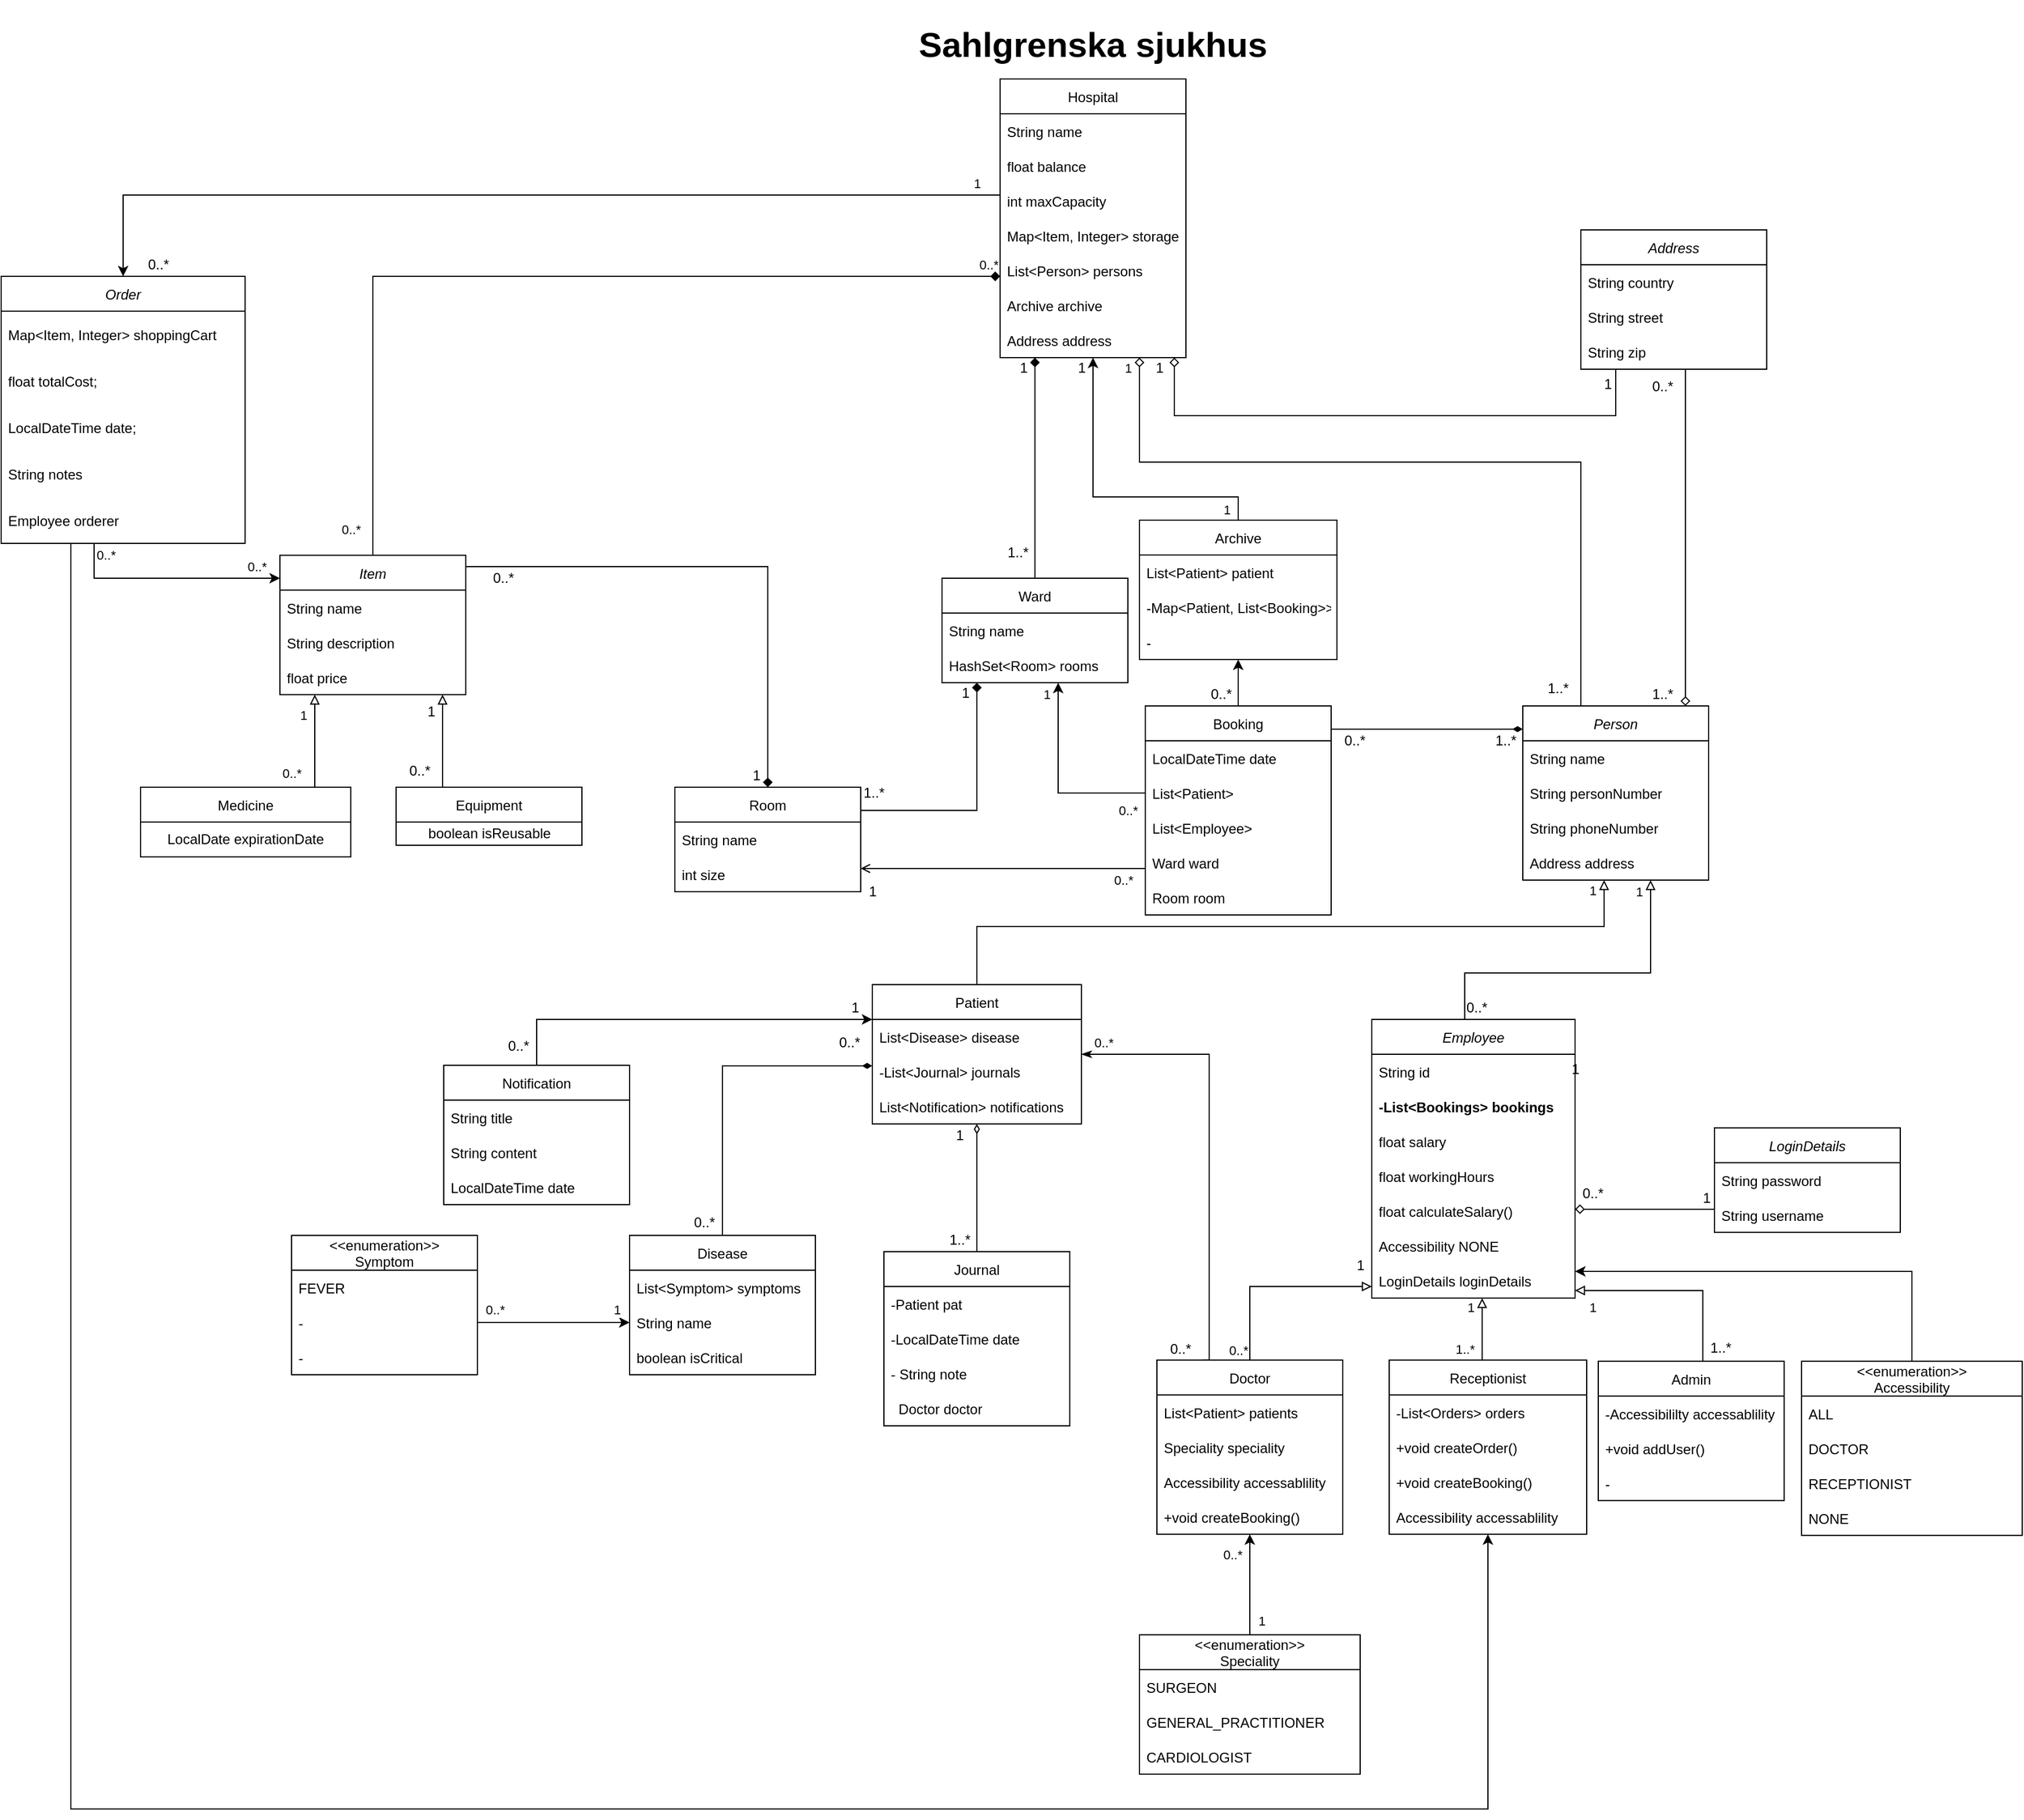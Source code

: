 <mxfile version="15.8.8" type="github">
  <diagram id="0UoRlzi65-XZR-ADYtH_" name="Page-1">
    <mxGraphModel dx="2852" dy="2136" grid="1" gridSize="10" guides="1" tooltips="1" connect="1" arrows="1" fold="1" page="1" pageScale="1" pageWidth="850" pageHeight="1100" math="0" shadow="0">
      <root>
        <mxCell id="0" />
        <mxCell id="1" parent="0" />
        <mxCell id="B5mQjCqMpTKeqFQhilP3-2" value="&lt;h1 style=&quot;font-size: 30px;&quot;&gt;&lt;font style=&quot;font-size: 30px;&quot;&gt;&lt;span class=&quot;markedContent&quot; id=&quot;page3R_mcid2&quot; style=&quot;font-size: 30px;&quot;&gt;&lt;span style=&quot;left: 118.04px; top: 198.054px; font-size: 30px; font-family: sans-serif; transform: scaleX(0.93);&quot; dir=&quot;ltr&quot;&gt;Sahlgrenska sjukhus&lt;/span&gt;&lt;/span&gt;&lt;/font&gt;&lt;/h1&gt;" style="text;html=1;strokeColor=none;fillColor=none;align=center;verticalAlign=middle;whiteSpace=wrap;rounded=0;strokeWidth=8;fontSize=30;fontStyle=0" parent="1" vertex="1">
          <mxGeometry x="55" y="-460" width="370" height="40" as="geometry" />
        </mxCell>
        <mxCell id="B5mQjCqMpTKeqFQhilP3-4" value="Person" style="swimlane;fontStyle=2;childLayout=stackLayout;horizontal=1;startSize=30;horizontalStack=0;resizeParent=1;resizeParentMax=0;resizeLast=0;collapsible=1;marginBottom=0;fontSize=12;strokeWidth=1;" parent="1" vertex="1">
          <mxGeometry x="610" y="130" width="160" height="150" as="geometry" />
        </mxCell>
        <mxCell id="B5mQjCqMpTKeqFQhilP3-5" value="String name" style="text;strokeColor=none;fillColor=none;align=left;verticalAlign=middle;spacingLeft=4;spacingRight=4;overflow=hidden;points=[[0,0.5],[1,0.5]];portConstraint=eastwest;rotatable=0;fontSize=12;" parent="B5mQjCqMpTKeqFQhilP3-4" vertex="1">
          <mxGeometry y="30" width="160" height="30" as="geometry" />
        </mxCell>
        <mxCell id="B5mQjCqMpTKeqFQhilP3-6" value="String personNumber" style="text;strokeColor=none;fillColor=none;align=left;verticalAlign=middle;spacingLeft=4;spacingRight=4;overflow=hidden;points=[[0,0.5],[1,0.5]];portConstraint=eastwest;rotatable=0;fontSize=12;" parent="B5mQjCqMpTKeqFQhilP3-4" vertex="1">
          <mxGeometry y="60" width="160" height="30" as="geometry" />
        </mxCell>
        <mxCell id="B5mQjCqMpTKeqFQhilP3-7" value="String phoneNumber" style="text;strokeColor=none;fillColor=none;align=left;verticalAlign=middle;spacingLeft=4;spacingRight=4;overflow=hidden;points=[[0,0.5],[1,0.5]];portConstraint=eastwest;rotatable=0;fontSize=12;" parent="B5mQjCqMpTKeqFQhilP3-4" vertex="1">
          <mxGeometry y="90" width="160" height="30" as="geometry" />
        </mxCell>
        <mxCell id="DyRtO_BXpyH3hsn8Vtkj-4" value="Address address" style="text;strokeColor=none;fillColor=none;align=left;verticalAlign=middle;spacingLeft=4;spacingRight=4;overflow=hidden;points=[[0,0.5],[1,0.5]];portConstraint=eastwest;rotatable=0;fontSize=12;" vertex="1" parent="B5mQjCqMpTKeqFQhilP3-4">
          <mxGeometry y="120" width="160" height="30" as="geometry" />
        </mxCell>
        <mxCell id="B5mQjCqMpTKeqFQhilP3-100" value="1" style="edgeStyle=orthogonalEdgeStyle;rounded=0;orthogonalLoop=1;jettySize=auto;html=1;fontSize=12;startArrow=diamond;startFill=1;endArrow=none;endFill=0;" parent="1" source="B5mQjCqMpTKeqFQhilP3-8" target="nRXnl9KmNHgFB3vZUYHG-1" edge="1">
          <mxGeometry x="-0.956" y="10" relative="1" as="geometry">
            <mxPoint as="offset" />
            <Array as="points">
              <mxPoint x="-40" y="10" />
            </Array>
          </mxGeometry>
        </mxCell>
        <mxCell id="B5mQjCqMpTKeqFQhilP3-144" value="0..*" style="edgeLabel;html=1;align=center;verticalAlign=middle;resizable=0;points=[];fontSize=12;" parent="B5mQjCqMpTKeqFQhilP3-100" vertex="1" connectable="0">
          <mxGeometry x="0.882" relative="1" as="geometry">
            <mxPoint x="5" y="10" as="offset" />
          </mxGeometry>
        </mxCell>
        <mxCell id="B5mQjCqMpTKeqFQhilP3-8" value="Room" style="swimlane;fontStyle=0;childLayout=stackLayout;horizontal=1;startSize=30;horizontalStack=0;resizeParent=1;resizeParentMax=0;resizeLast=0;collapsible=1;marginBottom=0;fontSize=12;strokeWidth=1;" parent="1" vertex="1">
          <mxGeometry x="-120" y="200" width="160" height="90" as="geometry" />
        </mxCell>
        <mxCell id="B5mQjCqMpTKeqFQhilP3-9" value="String name" style="text;strokeColor=none;fillColor=none;align=left;verticalAlign=middle;spacingLeft=4;spacingRight=4;overflow=hidden;points=[[0,0.5],[1,0.5]];portConstraint=eastwest;rotatable=0;fontSize=12;" parent="B5mQjCqMpTKeqFQhilP3-8" vertex="1">
          <mxGeometry y="30" width="160" height="30" as="geometry" />
        </mxCell>
        <mxCell id="B5mQjCqMpTKeqFQhilP3-10" value="int size" style="text;strokeColor=none;fillColor=none;align=left;verticalAlign=middle;spacingLeft=4;spacingRight=4;overflow=hidden;points=[[0,0.5],[1,0.5]];portConstraint=eastwest;rotatable=0;fontSize=12;" parent="B5mQjCqMpTKeqFQhilP3-8" vertex="1">
          <mxGeometry y="60" width="160" height="30" as="geometry" />
        </mxCell>
        <mxCell id="LeWQNQjI-AW6BPyhMRMa-42" style="edgeStyle=orthogonalEdgeStyle;rounded=0;orthogonalLoop=1;jettySize=auto;html=1;entryX=0;entryY=0.25;entryDx=0;entryDy=0;" parent="1" source="B5mQjCqMpTKeqFQhilP3-12" target="B5mQjCqMpTKeqFQhilP3-16" edge="1">
          <mxGeometry relative="1" as="geometry">
            <Array as="points">
              <mxPoint x="-140" y="400" />
              <mxPoint x="-140" y="400" />
            </Array>
          </mxGeometry>
        </mxCell>
        <mxCell id="B5mQjCqMpTKeqFQhilP3-12" value="Notification" style="swimlane;fontStyle=0;childLayout=stackLayout;horizontal=1;startSize=30;horizontalStack=0;resizeParent=1;resizeParentMax=0;resizeLast=0;collapsible=1;marginBottom=0;fontSize=12;strokeWidth=1;" parent="1" vertex="1">
          <mxGeometry x="-319" y="439.51" width="160" height="120" as="geometry" />
        </mxCell>
        <mxCell id="B5mQjCqMpTKeqFQhilP3-13" value="String title" style="text;strokeColor=none;fillColor=none;align=left;verticalAlign=middle;spacingLeft=4;spacingRight=4;overflow=hidden;points=[[0,0.5],[1,0.5]];portConstraint=eastwest;rotatable=0;fontSize=12;" parent="B5mQjCqMpTKeqFQhilP3-12" vertex="1">
          <mxGeometry y="30" width="160" height="30" as="geometry" />
        </mxCell>
        <mxCell id="B5mQjCqMpTKeqFQhilP3-14" value="String content" style="text;strokeColor=none;fillColor=none;align=left;verticalAlign=middle;spacingLeft=4;spacingRight=4;overflow=hidden;points=[[0,0.5],[1,0.5]];portConstraint=eastwest;rotatable=0;fontSize=12;" parent="B5mQjCqMpTKeqFQhilP3-12" vertex="1">
          <mxGeometry y="60" width="160" height="30" as="geometry" />
        </mxCell>
        <mxCell id="B5mQjCqMpTKeqFQhilP3-15" value="LocalDateTime date" style="text;strokeColor=none;fillColor=none;align=left;verticalAlign=middle;spacingLeft=4;spacingRight=4;overflow=hidden;points=[[0,0.5],[1,0.5]];portConstraint=eastwest;rotatable=0;fontSize=12;" parent="B5mQjCqMpTKeqFQhilP3-12" vertex="1">
          <mxGeometry y="90" width="160" height="30" as="geometry" />
        </mxCell>
        <mxCell id="B5mQjCqMpTKeqFQhilP3-53" style="edgeStyle=orthogonalEdgeStyle;rounded=0;orthogonalLoop=1;jettySize=auto;html=1;fontSize=12;endArrow=block;endFill=0;" parent="1" source="B5mQjCqMpTKeqFQhilP3-16" target="B5mQjCqMpTKeqFQhilP3-4" edge="1">
          <mxGeometry relative="1" as="geometry">
            <Array as="points">
              <mxPoint x="140" y="320" />
              <mxPoint x="680" y="320" />
            </Array>
          </mxGeometry>
        </mxCell>
        <mxCell id="B5mQjCqMpTKeqFQhilP3-145" value="0..*" style="edgeLabel;html=1;align=center;verticalAlign=middle;resizable=0;points=[];fontSize=12;" parent="B5mQjCqMpTKeqFQhilP3-53" vertex="1" connectable="0">
          <mxGeometry x="-0.812" y="-2" relative="1" as="geometry">
            <mxPoint x="-22" y="52" as="offset" />
          </mxGeometry>
        </mxCell>
        <mxCell id="nRXnl9KmNHgFB3vZUYHG-23" value="1" style="edgeLabel;html=1;align=center;verticalAlign=middle;resizable=0;points=[];" parent="B5mQjCqMpTKeqFQhilP3-53" vertex="1" connectable="0">
          <mxGeometry x="0.943" relative="1" as="geometry">
            <mxPoint x="-10" y="-9" as="offset" />
          </mxGeometry>
        </mxCell>
        <mxCell id="B5mQjCqMpTKeqFQhilP3-82" style="edgeStyle=orthogonalEdgeStyle;rounded=0;orthogonalLoop=1;jettySize=auto;html=1;fontSize=12;startArrow=diamondThin;startFill=1;endArrow=none;endFill=0;" parent="1" source="B5mQjCqMpTKeqFQhilP3-16" target="B5mQjCqMpTKeqFQhilP3-78" edge="1">
          <mxGeometry relative="1" as="geometry">
            <Array as="points">
              <mxPoint x="-79" y="440" />
            </Array>
          </mxGeometry>
        </mxCell>
        <mxCell id="B5mQjCqMpTKeqFQhilP3-87" style="edgeStyle=orthogonalEdgeStyle;rounded=0;orthogonalLoop=1;jettySize=auto;html=1;fontSize=12;startArrow=diamondThin;startFill=0;endArrow=none;endFill=0;" parent="1" source="B5mQjCqMpTKeqFQhilP3-16" target="B5mQjCqMpTKeqFQhilP3-83" edge="1">
          <mxGeometry relative="1" as="geometry" />
        </mxCell>
        <mxCell id="B5mQjCqMpTKeqFQhilP3-16" value="Patient" style="swimlane;fontStyle=0;childLayout=stackLayout;horizontal=1;startSize=30;horizontalStack=0;resizeParent=1;resizeParentMax=0;resizeLast=0;collapsible=1;marginBottom=0;fontSize=12;strokeWidth=1;" parent="1" vertex="1">
          <mxGeometry x="50" y="370" width="180" height="120" as="geometry" />
        </mxCell>
        <mxCell id="B5mQjCqMpTKeqFQhilP3-17" value="List&lt;Disease&gt; disease" style="text;strokeColor=none;fillColor=none;align=left;verticalAlign=middle;spacingLeft=4;spacingRight=4;overflow=hidden;points=[[0,0.5],[1,0.5]];portConstraint=eastwest;rotatable=0;fontSize=12;" parent="B5mQjCqMpTKeqFQhilP3-16" vertex="1">
          <mxGeometry y="30" width="180" height="30" as="geometry" />
        </mxCell>
        <mxCell id="B5mQjCqMpTKeqFQhilP3-18" value="-List&lt;Journal&gt; journals" style="text;strokeColor=none;fillColor=none;align=left;verticalAlign=middle;spacingLeft=4;spacingRight=4;overflow=hidden;points=[[0,0.5],[1,0.5]];portConstraint=eastwest;rotatable=0;fontSize=12;" parent="B5mQjCqMpTKeqFQhilP3-16" vertex="1">
          <mxGeometry y="60" width="180" height="30" as="geometry" />
        </mxCell>
        <mxCell id="B5mQjCqMpTKeqFQhilP3-19" value="List&lt;Notification&gt; notifications" style="text;strokeColor=none;fillColor=none;align=left;verticalAlign=middle;spacingLeft=4;spacingRight=4;overflow=hidden;points=[[0,0.5],[1,0.5]];portConstraint=eastwest;rotatable=0;fontSize=12;" parent="B5mQjCqMpTKeqFQhilP3-16" vertex="1">
          <mxGeometry y="90" width="180" height="30" as="geometry" />
        </mxCell>
        <mxCell id="B5mQjCqMpTKeqFQhilP3-25" style="edgeStyle=orthogonalEdgeStyle;rounded=0;orthogonalLoop=1;jettySize=auto;html=1;fontSize=12;endArrow=block;endFill=0;" parent="1" source="B5mQjCqMpTKeqFQhilP3-20" target="B5mQjCqMpTKeqFQhilP3-4" edge="1">
          <mxGeometry relative="1" as="geometry">
            <Array as="points">
              <mxPoint x="560" y="360" />
              <mxPoint x="720" y="360" />
            </Array>
          </mxGeometry>
        </mxCell>
        <mxCell id="B5mQjCqMpTKeqFQhilP3-132" value="0..*" style="edgeLabel;html=1;align=center;verticalAlign=middle;resizable=0;points=[];fontSize=12;" parent="B5mQjCqMpTKeqFQhilP3-25" vertex="1" connectable="0">
          <mxGeometry x="-0.867" relative="1" as="geometry">
            <mxPoint x="10" y="8" as="offset" />
          </mxGeometry>
        </mxCell>
        <mxCell id="nRXnl9KmNHgFB3vZUYHG-22" value="1" style="edgeLabel;html=1;align=center;verticalAlign=middle;resizable=0;points=[];" parent="B5mQjCqMpTKeqFQhilP3-25" vertex="1" connectable="0">
          <mxGeometry x="0.837" y="1" relative="1" as="geometry">
            <mxPoint x="-9" y="-13" as="offset" />
          </mxGeometry>
        </mxCell>
        <mxCell id="B5mQjCqMpTKeqFQhilP3-20" value="Employee" style="swimlane;fontStyle=2;childLayout=stackLayout;horizontal=1;startSize=30;horizontalStack=0;resizeParent=1;resizeParentMax=0;resizeLast=0;collapsible=1;marginBottom=0;fontSize=12;strokeWidth=1;" parent="1" vertex="1">
          <mxGeometry x="480" y="400" width="175" height="240" as="geometry" />
        </mxCell>
        <mxCell id="B5mQjCqMpTKeqFQhilP3-21" value="String id" style="text;strokeColor=none;fillColor=none;align=left;verticalAlign=middle;spacingLeft=4;spacingRight=4;overflow=hidden;points=[[0,0.5],[1,0.5]];portConstraint=eastwest;rotatable=0;fontSize=12;" parent="B5mQjCqMpTKeqFQhilP3-20" vertex="1">
          <mxGeometry y="30" width="175" height="30" as="geometry" />
        </mxCell>
        <mxCell id="WqXNfciUuAKUTGCagJN3-12" value="-List&lt;Bookings&gt; bookings" style="text;strokeColor=none;fillColor=none;align=left;verticalAlign=middle;spacingLeft=4;spacingRight=4;overflow=hidden;points=[[0,0.5],[1,0.5]];portConstraint=eastwest;rotatable=0;fontSize=12;fontStyle=1" parent="B5mQjCqMpTKeqFQhilP3-20" vertex="1">
          <mxGeometry y="60" width="175" height="30" as="geometry" />
        </mxCell>
        <mxCell id="B5mQjCqMpTKeqFQhilP3-22" value="float salary" style="text;strokeColor=none;fillColor=none;align=left;verticalAlign=middle;spacingLeft=4;spacingRight=4;overflow=hidden;points=[[0,0.5],[1,0.5]];portConstraint=eastwest;rotatable=0;fontSize=12;" parent="B5mQjCqMpTKeqFQhilP3-20" vertex="1">
          <mxGeometry y="90" width="175" height="30" as="geometry" />
        </mxCell>
        <mxCell id="B5mQjCqMpTKeqFQhilP3-130" value="float workingHours" style="text;strokeColor=none;fillColor=none;align=left;verticalAlign=middle;spacingLeft=4;spacingRight=4;overflow=hidden;points=[[0,0.5],[1,0.5]];portConstraint=eastwest;rotatable=0;fontSize=12;" parent="B5mQjCqMpTKeqFQhilP3-20" vertex="1">
          <mxGeometry y="120" width="175" height="30" as="geometry" />
        </mxCell>
        <mxCell id="B5mQjCqMpTKeqFQhilP3-131" value="float calculateSalary()" style="text;strokeColor=none;fillColor=none;align=left;verticalAlign=middle;spacingLeft=4;spacingRight=4;overflow=hidden;points=[[0,0.5],[1,0.5]];portConstraint=eastwest;rotatable=0;fontSize=12;" parent="B5mQjCqMpTKeqFQhilP3-20" vertex="1">
          <mxGeometry y="150" width="175" height="30" as="geometry" />
        </mxCell>
        <mxCell id="WqXNfciUuAKUTGCagJN3-19" value="Accessibility NONE" style="text;strokeColor=none;fillColor=none;align=left;verticalAlign=middle;spacingLeft=4;spacingRight=4;overflow=hidden;points=[[0,0.5],[1,0.5]];portConstraint=eastwest;rotatable=0;fontSize=12;" parent="B5mQjCqMpTKeqFQhilP3-20" vertex="1">
          <mxGeometry y="180" width="175" height="30" as="geometry" />
        </mxCell>
        <mxCell id="DyRtO_BXpyH3hsn8Vtkj-6" value="LoginDetails loginDetails" style="text;strokeColor=none;fillColor=none;align=left;verticalAlign=middle;spacingLeft=4;spacingRight=4;overflow=hidden;points=[[0,0.5],[1,0.5]];portConstraint=eastwest;rotatable=0;fontSize=12;" vertex="1" parent="B5mQjCqMpTKeqFQhilP3-20">
          <mxGeometry y="210" width="175" height="30" as="geometry" />
        </mxCell>
        <mxCell id="B5mQjCqMpTKeqFQhilP3-26" value="Equipment" style="swimlane;fontStyle=0;childLayout=stackLayout;horizontal=1;startSize=30;horizontalStack=0;resizeParent=1;resizeParentMax=0;resizeLast=0;collapsible=1;marginBottom=0;fontSize=12;strokeWidth=1;" parent="1" vertex="1">
          <mxGeometry x="-360" y="200.0" width="160" height="50" as="geometry" />
        </mxCell>
        <mxCell id="WqXNfciUuAKUTGCagJN3-11" value="boolean isReusable" style="text;html=1;align=center;verticalAlign=middle;resizable=0;points=[];autosize=1;strokeColor=none;fillColor=none;" parent="B5mQjCqMpTKeqFQhilP3-26" vertex="1">
          <mxGeometry y="30" width="160" height="20" as="geometry" />
        </mxCell>
        <mxCell id="B5mQjCqMpTKeqFQhilP3-43" value="Address" style="swimlane;fontStyle=2;childLayout=stackLayout;horizontal=1;startSize=30;horizontalStack=0;resizeParent=1;resizeParentMax=0;resizeLast=0;collapsible=1;marginBottom=0;fontSize=12;strokeWidth=1;" parent="1" vertex="1">
          <mxGeometry x="660" y="-280" width="160" height="120" as="geometry" />
        </mxCell>
        <mxCell id="B5mQjCqMpTKeqFQhilP3-46" value="String country" style="text;strokeColor=none;fillColor=none;align=left;verticalAlign=middle;spacingLeft=4;spacingRight=4;overflow=hidden;points=[[0,0.5],[1,0.5]];portConstraint=eastwest;rotatable=0;fontSize=12;" parent="B5mQjCqMpTKeqFQhilP3-43" vertex="1">
          <mxGeometry y="30" width="160" height="30" as="geometry" />
        </mxCell>
        <mxCell id="B5mQjCqMpTKeqFQhilP3-44" value="String street" style="text;strokeColor=none;fillColor=none;align=left;verticalAlign=middle;spacingLeft=4;spacingRight=4;overflow=hidden;points=[[0,0.5],[1,0.5]];portConstraint=eastwest;rotatable=0;fontSize=12;" parent="B5mQjCqMpTKeqFQhilP3-43" vertex="1">
          <mxGeometry y="60" width="160" height="30" as="geometry" />
        </mxCell>
        <mxCell id="B5mQjCqMpTKeqFQhilP3-45" value="String zip" style="text;strokeColor=none;fillColor=none;align=left;verticalAlign=middle;spacingLeft=4;spacingRight=4;overflow=hidden;points=[[0,0.5],[1,0.5]];portConstraint=eastwest;rotatable=0;fontSize=12;" parent="B5mQjCqMpTKeqFQhilP3-43" vertex="1">
          <mxGeometry y="90" width="160" height="30" as="geometry" />
        </mxCell>
        <mxCell id="B5mQjCqMpTKeqFQhilP3-47" value="1..*" style="edgeStyle=orthogonalEdgeStyle;rounded=0;orthogonalLoop=1;jettySize=auto;html=1;fontSize=12;endArrow=none;endFill=0;startArrow=diamond;startFill=0;" parent="1" source="B5mQjCqMpTKeqFQhilP3-4" target="B5mQjCqMpTKeqFQhilP3-43" edge="1">
          <mxGeometry x="-0.926" y="20" relative="1" as="geometry">
            <mxPoint x="1030.0" y="70" as="targetPoint" />
            <Array as="points">
              <mxPoint x="750" y="80" />
              <mxPoint x="750" y="80" />
            </Array>
            <mxPoint as="offset" />
          </mxGeometry>
        </mxCell>
        <mxCell id="B5mQjCqMpTKeqFQhilP3-159" value="0..*" style="edgeLabel;html=1;align=center;verticalAlign=middle;resizable=0;points=[];fontSize=12;" parent="B5mQjCqMpTKeqFQhilP3-47" vertex="1" connectable="0">
          <mxGeometry x="0.57" relative="1" as="geometry">
            <mxPoint x="-20" y="-48" as="offset" />
          </mxGeometry>
        </mxCell>
        <mxCell id="B5mQjCqMpTKeqFQhilP3-73" value="1" style="edgeStyle=orthogonalEdgeStyle;rounded=0;orthogonalLoop=1;jettySize=auto;html=1;fontSize=12;startArrow=diamond;startFill=1;endArrow=none;endFill=0;" parent="1" source="B5mQjCqMpTKeqFQhilP3-59" target="B5mQjCqMpTKeqFQhilP3-69" edge="1">
          <mxGeometry x="-0.905" y="-10" relative="1" as="geometry">
            <Array as="points">
              <mxPoint x="190" y="-40" />
              <mxPoint x="190" y="-40" />
            </Array>
            <mxPoint as="offset" />
          </mxGeometry>
        </mxCell>
        <mxCell id="B5mQjCqMpTKeqFQhilP3-107" value="1..*" style="edgeLabel;html=1;align=center;verticalAlign=middle;resizable=0;points=[];fontSize=12;" parent="B5mQjCqMpTKeqFQhilP3-73" vertex="1" connectable="0">
          <mxGeometry x="0.534" relative="1" as="geometry">
            <mxPoint x="-15" y="22" as="offset" />
          </mxGeometry>
        </mxCell>
        <mxCell id="B5mQjCqMpTKeqFQhilP3-75" style="edgeStyle=orthogonalEdgeStyle;rounded=0;orthogonalLoop=1;jettySize=auto;html=1;fontSize=12;startArrow=block;startFill=0;endArrow=none;endFill=0;" parent="1" source="nRXnl9KmNHgFB3vZUYHG-1" target="B5mQjCqMpTKeqFQhilP3-94" edge="1">
          <mxGeometry relative="1" as="geometry">
            <mxPoint x="480" y="106.72" as="targetPoint" />
            <Array as="points">
              <mxPoint x="-430" y="180.0" />
              <mxPoint x="-430" y="180.0" />
            </Array>
          </mxGeometry>
        </mxCell>
        <mxCell id="B5mQjCqMpTKeqFQhilP3-115" value="0..*" style="edgeLabel;html=1;align=center;verticalAlign=middle;resizable=0;points=[];fontSize=12;" parent="B5mQjCqMpTKeqFQhilP3-75" vertex="1" connectable="0">
          <mxGeometry x="0.894" y="-2" relative="1" as="geometry">
            <mxPoint x="-8" y="18" as="offset" />
          </mxGeometry>
        </mxCell>
        <mxCell id="nRXnl9KmNHgFB3vZUYHG-11" value="1" style="edgeLabel;html=1;align=center;verticalAlign=middle;resizable=0;points=[];" parent="B5mQjCqMpTKeqFQhilP3-75" vertex="1" connectable="0">
          <mxGeometry x="-0.502" relative="1" as="geometry">
            <mxPoint x="-10" y="-3" as="offset" />
          </mxGeometry>
        </mxCell>
        <mxCell id="nRXnl9KmNHgFB3vZUYHG-12" value="0..*" style="edgeLabel;html=1;align=center;verticalAlign=middle;resizable=0;points=[];" parent="B5mQjCqMpTKeqFQhilP3-75" vertex="1" connectable="0">
          <mxGeometry x="0.828" y="2" relative="1" as="geometry">
            <mxPoint x="-22" y="-6" as="offset" />
          </mxGeometry>
        </mxCell>
        <mxCell id="B5mQjCqMpTKeqFQhilP3-76" style="edgeStyle=orthogonalEdgeStyle;rounded=0;orthogonalLoop=1;jettySize=auto;html=1;fontSize=12;startArrow=block;startFill=0;endArrow=none;endFill=0;" parent="1" source="nRXnl9KmNHgFB3vZUYHG-1" target="B5mQjCqMpTKeqFQhilP3-26" edge="1">
          <mxGeometry relative="1" as="geometry">
            <Array as="points">
              <mxPoint x="-320" y="180.0" />
              <mxPoint x="-320" y="180.0" />
            </Array>
          </mxGeometry>
        </mxCell>
        <mxCell id="B5mQjCqMpTKeqFQhilP3-108" value="1" style="edgeLabel;html=1;align=center;verticalAlign=middle;resizable=0;points=[];fontSize=12;" parent="B5mQjCqMpTKeqFQhilP3-76" vertex="1" connectable="0">
          <mxGeometry x="-0.684" y="-1" relative="1" as="geometry">
            <mxPoint x="-9" y="2" as="offset" />
          </mxGeometry>
        </mxCell>
        <mxCell id="B5mQjCqMpTKeqFQhilP3-109" value="0..*" style="edgeLabel;html=1;align=center;verticalAlign=middle;resizable=0;points=[];fontSize=12;" parent="B5mQjCqMpTKeqFQhilP3-76" vertex="1" connectable="0">
          <mxGeometry x="0.725" y="2" relative="1" as="geometry">
            <mxPoint x="-22" y="-3" as="offset" />
          </mxGeometry>
        </mxCell>
        <mxCell id="B5mQjCqMpTKeqFQhilP3-88" style="edgeStyle=orthogonalEdgeStyle;rounded=0;orthogonalLoop=1;jettySize=auto;html=1;fontSize=12;startArrow=diamond;startFill=0;endArrow=none;endFill=0;" parent="1" source="B5mQjCqMpTKeqFQhilP3-59" target="B5mQjCqMpTKeqFQhilP3-4" edge="1">
          <mxGeometry relative="1" as="geometry">
            <Array as="points">
              <mxPoint x="280" y="-80" />
              <mxPoint x="660" y="-80" />
            </Array>
          </mxGeometry>
        </mxCell>
        <mxCell id="B5mQjCqMpTKeqFQhilP3-111" value="1" style="edgeLabel;html=1;align=center;verticalAlign=middle;resizable=0;points=[];fontSize=12;" parent="B5mQjCqMpTKeqFQhilP3-88" vertex="1" connectable="0">
          <mxGeometry x="-0.905" y="1" relative="1" as="geometry">
            <mxPoint x="-51" y="-24" as="offset" />
          </mxGeometry>
        </mxCell>
        <mxCell id="B5mQjCqMpTKeqFQhilP3-112" value="1..*" style="edgeLabel;html=1;align=center;verticalAlign=middle;resizable=0;points=[];fontSize=12;" parent="B5mQjCqMpTKeqFQhilP3-88" vertex="1" connectable="0">
          <mxGeometry x="0.759" relative="1" as="geometry">
            <mxPoint x="-20" y="67" as="offset" />
          </mxGeometry>
        </mxCell>
        <mxCell id="nRXnl9KmNHgFB3vZUYHG-31" value="1" style="edgeLabel;html=1;align=center;verticalAlign=middle;resizable=0;points=[];" parent="B5mQjCqMpTKeqFQhilP3-88" vertex="1" connectable="0">
          <mxGeometry x="-0.953" y="3" relative="1" as="geometry">
            <mxPoint x="-13" y="-7" as="offset" />
          </mxGeometry>
        </mxCell>
        <mxCell id="B5mQjCqMpTKeqFQhilP3-93" style="edgeStyle=orthogonalEdgeStyle;rounded=0;orthogonalLoop=1;jettySize=auto;html=1;fontSize=12;startArrow=diamond;startFill=0;endArrow=none;endFill=0;" parent="1" source="B5mQjCqMpTKeqFQhilP3-59" target="B5mQjCqMpTKeqFQhilP3-43" edge="1">
          <mxGeometry relative="1" as="geometry">
            <Array as="points">
              <mxPoint x="310" y="-120" />
              <mxPoint x="690" y="-120" />
            </Array>
          </mxGeometry>
        </mxCell>
        <mxCell id="B5mQjCqMpTKeqFQhilP3-113" value="1" style="edgeLabel;html=1;align=center;verticalAlign=middle;resizable=0;points=[];fontSize=12;" parent="B5mQjCqMpTKeqFQhilP3-93" vertex="1" connectable="0">
          <mxGeometry x="-0.918" y="-1" relative="1" as="geometry">
            <mxPoint x="-12" y="-11" as="offset" />
          </mxGeometry>
        </mxCell>
        <mxCell id="B5mQjCqMpTKeqFQhilP3-114" value="1" style="edgeLabel;html=1;align=center;verticalAlign=middle;resizable=0;points=[];fontSize=12;" parent="B5mQjCqMpTKeqFQhilP3-93" vertex="1" connectable="0">
          <mxGeometry x="0.869" y="-2" relative="1" as="geometry">
            <mxPoint x="-9" y="-18" as="offset" />
          </mxGeometry>
        </mxCell>
        <mxCell id="q-ojMvLr_y8LTL2l0AsS-33" style="edgeStyle=orthogonalEdgeStyle;rounded=0;orthogonalLoop=1;jettySize=auto;html=1;" parent="1" source="B5mQjCqMpTKeqFQhilP3-59" target="q-ojMvLr_y8LTL2l0AsS-24" edge="1">
          <mxGeometry relative="1" as="geometry">
            <Array as="points">
              <mxPoint x="-595" y="-310" />
            </Array>
          </mxGeometry>
        </mxCell>
        <mxCell id="q-ojMvLr_y8LTL2l0AsS-34" value="0..*" style="edgeLabel;html=1;align=center;verticalAlign=middle;resizable=0;points=[];" parent="q-ojMvLr_y8LTL2l0AsS-33" vertex="1" connectable="0">
          <mxGeometry x="0.345" relative="1" as="geometry">
            <mxPoint x="545" y="60" as="offset" />
          </mxGeometry>
        </mxCell>
        <mxCell id="q-ojMvLr_y8LTL2l0AsS-36" value="1" style="edgeLabel;html=1;align=center;verticalAlign=middle;resizable=0;points=[];" parent="q-ojMvLr_y8LTL2l0AsS-33" vertex="1" connectable="0">
          <mxGeometry x="-0.925" y="2" relative="1" as="geometry">
            <mxPoint x="11" y="-12" as="offset" />
          </mxGeometry>
        </mxCell>
        <mxCell id="B5mQjCqMpTKeqFQhilP3-59" value="Hospital" style="swimlane;fontStyle=0;childLayout=stackLayout;horizontal=1;startSize=30;horizontalStack=0;resizeParent=1;resizeParentMax=0;resizeLast=0;collapsible=1;marginBottom=0;fontSize=12;strokeWidth=1;" parent="1" vertex="1">
          <mxGeometry x="160" y="-410" width="160" height="240" as="geometry" />
        </mxCell>
        <mxCell id="B5mQjCqMpTKeqFQhilP3-60" value="String name" style="text;strokeColor=none;fillColor=none;align=left;verticalAlign=middle;spacingLeft=4;spacingRight=4;overflow=hidden;points=[[0,0.5],[1,0.5]];portConstraint=eastwest;rotatable=0;fontSize=12;" parent="B5mQjCqMpTKeqFQhilP3-59" vertex="1">
          <mxGeometry y="30" width="160" height="30" as="geometry" />
        </mxCell>
        <mxCell id="DyRtO_BXpyH3hsn8Vtkj-2" value="float balance" style="text;strokeColor=none;fillColor=none;align=left;verticalAlign=middle;spacingLeft=4;spacingRight=4;overflow=hidden;points=[[0,0.5],[1,0.5]];portConstraint=eastwest;rotatable=0;fontSize=12;" vertex="1" parent="B5mQjCqMpTKeqFQhilP3-59">
          <mxGeometry y="60" width="160" height="30" as="geometry" />
        </mxCell>
        <mxCell id="B5mQjCqMpTKeqFQhilP3-61" value="int maxCapacity" style="text;strokeColor=none;fillColor=none;align=left;verticalAlign=middle;spacingLeft=4;spacingRight=4;overflow=hidden;points=[[0,0.5],[1,0.5]];portConstraint=eastwest;rotatable=0;fontSize=12;" parent="B5mQjCqMpTKeqFQhilP3-59" vertex="1">
          <mxGeometry y="90" width="160" height="30" as="geometry" />
        </mxCell>
        <mxCell id="q-ojMvLr_y8LTL2l0AsS-10" value="Map&lt;Item, Integer&gt; storage " style="text;strokeColor=none;fillColor=none;align=left;verticalAlign=middle;spacingLeft=4;spacingRight=4;overflow=hidden;points=[[0,0.5],[1,0.5]];portConstraint=eastwest;rotatable=0;fontSize=12;" parent="B5mQjCqMpTKeqFQhilP3-59" vertex="1">
          <mxGeometry y="120" width="160" height="30" as="geometry" />
        </mxCell>
        <mxCell id="nRXnl9KmNHgFB3vZUYHG-32" value="List&lt;Person&gt; persons" style="text;strokeColor=none;fillColor=none;align=left;verticalAlign=middle;spacingLeft=4;spacingRight=4;overflow=hidden;points=[[0,0.5],[1,0.5]];portConstraint=eastwest;rotatable=0;fontSize=12;" parent="B5mQjCqMpTKeqFQhilP3-59" vertex="1">
          <mxGeometry y="150" width="160" height="30" as="geometry" />
        </mxCell>
        <mxCell id="nRXnl9KmNHgFB3vZUYHG-42" value="Archive archive" style="text;strokeColor=none;fillColor=none;align=left;verticalAlign=middle;spacingLeft=4;spacingRight=4;overflow=hidden;points=[[0,0.5],[1,0.5]];portConstraint=eastwest;rotatable=0;fontSize=12;" parent="B5mQjCqMpTKeqFQhilP3-59" vertex="1">
          <mxGeometry y="180" width="160" height="30" as="geometry" />
        </mxCell>
        <mxCell id="DyRtO_BXpyH3hsn8Vtkj-3" value="Address address" style="text;strokeColor=none;fillColor=none;align=left;verticalAlign=middle;spacingLeft=4;spacingRight=4;overflow=hidden;points=[[0,0.5],[1,0.5]];portConstraint=eastwest;rotatable=0;fontSize=12;" vertex="1" parent="B5mQjCqMpTKeqFQhilP3-59">
          <mxGeometry y="210" width="160" height="30" as="geometry" />
        </mxCell>
        <mxCell id="B5mQjCqMpTKeqFQhilP3-64" value="LoginDetails" style="swimlane;fontStyle=2;childLayout=stackLayout;horizontal=1;startSize=30;horizontalStack=0;resizeParent=1;resizeParentMax=0;resizeLast=0;collapsible=1;marginBottom=0;fontSize=12;strokeWidth=1;" parent="1" vertex="1">
          <mxGeometry x="775" y="493.43" width="160" height="90" as="geometry" />
        </mxCell>
        <mxCell id="B5mQjCqMpTKeqFQhilP3-65" value="String password" style="text;strokeColor=none;fillColor=none;align=left;verticalAlign=middle;spacingLeft=4;spacingRight=4;overflow=hidden;points=[[0,0.5],[1,0.5]];portConstraint=eastwest;rotatable=0;fontSize=12;" parent="B5mQjCqMpTKeqFQhilP3-64" vertex="1">
          <mxGeometry y="30" width="160" height="30" as="geometry" />
        </mxCell>
        <mxCell id="B5mQjCqMpTKeqFQhilP3-66" value="String username" style="text;strokeColor=none;fillColor=none;align=left;verticalAlign=middle;spacingLeft=4;spacingRight=4;overflow=hidden;points=[[0,0.5],[1,0.5]];portConstraint=eastwest;rotatable=0;fontSize=12;" parent="B5mQjCqMpTKeqFQhilP3-64" vertex="1">
          <mxGeometry y="60" width="160" height="30" as="geometry" />
        </mxCell>
        <mxCell id="B5mQjCqMpTKeqFQhilP3-68" value="0..*" style="edgeStyle=orthogonalEdgeStyle;rounded=0;orthogonalLoop=1;jettySize=auto;html=1;fontSize=12;startArrow=diamond;startFill=0;endArrow=none;endFill=0;" parent="1" source="B5mQjCqMpTKeqFQhilP3-20" target="B5mQjCqMpTKeqFQhilP3-64" edge="1">
          <mxGeometry x="-0.75" y="13" relative="1" as="geometry">
            <Array as="points">
              <mxPoint x="725" y="563.43" />
              <mxPoint x="725" y="563.43" />
            </Array>
            <mxPoint as="offset" />
          </mxGeometry>
        </mxCell>
        <mxCell id="B5mQjCqMpTKeqFQhilP3-143" value="1" style="edgeLabel;html=1;align=center;verticalAlign=middle;resizable=0;points=[];fontSize=12;" parent="B5mQjCqMpTKeqFQhilP3-68" vertex="1" connectable="0">
          <mxGeometry x="0.692" y="1" relative="1" as="geometry">
            <mxPoint x="11" y="-9" as="offset" />
          </mxGeometry>
        </mxCell>
        <mxCell id="B5mQjCqMpTKeqFQhilP3-74" value="1" style="edgeStyle=orthogonalEdgeStyle;rounded=0;orthogonalLoop=1;jettySize=auto;html=1;fontSize=12;startArrow=diamond;startFill=1;endArrow=none;endFill=0;" parent="1" source="B5mQjCqMpTKeqFQhilP3-69" target="B5mQjCqMpTKeqFQhilP3-8" edge="1">
          <mxGeometry x="-0.913" y="-10" relative="1" as="geometry">
            <Array as="points">
              <mxPoint x="140" y="220" />
            </Array>
            <mxPoint as="offset" />
          </mxGeometry>
        </mxCell>
        <mxCell id="B5mQjCqMpTKeqFQhilP3-106" value="1..*" style="edgeLabel;html=1;align=center;verticalAlign=middle;resizable=0;points=[];fontSize=12;" parent="B5mQjCqMpTKeqFQhilP3-74" vertex="1" connectable="0">
          <mxGeometry x="0.226" relative="1" as="geometry">
            <mxPoint x="-71" y="-15" as="offset" />
          </mxGeometry>
        </mxCell>
        <mxCell id="B5mQjCqMpTKeqFQhilP3-69" value="Ward" style="swimlane;fontStyle=0;childLayout=stackLayout;horizontal=1;startSize=30;horizontalStack=0;resizeParent=1;resizeParentMax=0;resizeLast=0;collapsible=1;marginBottom=0;fontSize=12;strokeWidth=1;" parent="1" vertex="1">
          <mxGeometry x="110" y="20" width="160" height="90" as="geometry" />
        </mxCell>
        <mxCell id="B5mQjCqMpTKeqFQhilP3-70" value="String name" style="text;strokeColor=none;fillColor=none;align=left;verticalAlign=middle;spacingLeft=4;spacingRight=4;overflow=hidden;points=[[0,0.5],[1,0.5]];portConstraint=eastwest;rotatable=0;fontSize=12;" parent="B5mQjCqMpTKeqFQhilP3-69" vertex="1">
          <mxGeometry y="30" width="160" height="30" as="geometry" />
        </mxCell>
        <mxCell id="B5mQjCqMpTKeqFQhilP3-72" value="HashSet&lt;Room&gt; rooms" style="text;strokeColor=none;fillColor=none;align=left;verticalAlign=middle;spacingLeft=4;spacingRight=4;overflow=hidden;points=[[0,0.5],[1,0.5]];portConstraint=eastwest;rotatable=0;fontSize=12;" parent="B5mQjCqMpTKeqFQhilP3-69" vertex="1">
          <mxGeometry y="60" width="160" height="30" as="geometry" />
        </mxCell>
        <mxCell id="B5mQjCqMpTKeqFQhilP3-78" value="Disease" style="swimlane;fontStyle=0;childLayout=stackLayout;horizontal=1;startSize=30;horizontalStack=0;resizeParent=1;resizeParentMax=0;resizeLast=0;collapsible=1;marginBottom=0;fontSize=12;strokeWidth=1;" parent="1" vertex="1">
          <mxGeometry x="-159" y="586" width="160" height="120" as="geometry" />
        </mxCell>
        <mxCell id="B5mQjCqMpTKeqFQhilP3-79" value="List&lt;Symptom&gt; symptoms" style="text;strokeColor=none;fillColor=none;align=left;verticalAlign=middle;spacingLeft=4;spacingRight=4;overflow=hidden;points=[[0,0.5],[1,0.5]];portConstraint=eastwest;rotatable=0;fontSize=12;" parent="B5mQjCqMpTKeqFQhilP3-78" vertex="1">
          <mxGeometry y="30" width="160" height="30" as="geometry" />
        </mxCell>
        <mxCell id="B5mQjCqMpTKeqFQhilP3-80" value="String name" style="text;strokeColor=none;fillColor=none;align=left;verticalAlign=middle;spacingLeft=4;spacingRight=4;overflow=hidden;points=[[0,0.5],[1,0.5]];portConstraint=eastwest;rotatable=0;fontSize=12;" parent="B5mQjCqMpTKeqFQhilP3-78" vertex="1">
          <mxGeometry y="60" width="160" height="30" as="geometry" />
        </mxCell>
        <mxCell id="B5mQjCqMpTKeqFQhilP3-81" value="boolean isCritical" style="text;strokeColor=none;fillColor=none;align=left;verticalAlign=middle;spacingLeft=4;spacingRight=4;overflow=hidden;points=[[0,0.5],[1,0.5]];portConstraint=eastwest;rotatable=0;fontSize=12;" parent="B5mQjCqMpTKeqFQhilP3-78" vertex="1">
          <mxGeometry y="90" width="160" height="30" as="geometry" />
        </mxCell>
        <mxCell id="B5mQjCqMpTKeqFQhilP3-83" value="Journal" style="swimlane;fontStyle=0;childLayout=stackLayout;horizontal=1;startSize=30;horizontalStack=0;resizeParent=1;resizeParentMax=0;resizeLast=0;collapsible=1;marginBottom=0;fontSize=12;strokeWidth=1;" parent="1" vertex="1">
          <mxGeometry x="60" y="600" width="160" height="150" as="geometry" />
        </mxCell>
        <mxCell id="B5mQjCqMpTKeqFQhilP3-84" value="-Patient pat" style="text;strokeColor=none;fillColor=none;align=left;verticalAlign=middle;spacingLeft=4;spacingRight=4;overflow=hidden;points=[[0,0.5],[1,0.5]];portConstraint=eastwest;rotatable=0;fontSize=12;" parent="B5mQjCqMpTKeqFQhilP3-83" vertex="1">
          <mxGeometry y="30" width="160" height="30" as="geometry" />
        </mxCell>
        <mxCell id="B5mQjCqMpTKeqFQhilP3-85" value="-LocalDateTime date" style="text;strokeColor=none;fillColor=none;align=left;verticalAlign=middle;spacingLeft=4;spacingRight=4;overflow=hidden;points=[[0,0.5],[1,0.5]];portConstraint=eastwest;rotatable=0;fontSize=12;" parent="B5mQjCqMpTKeqFQhilP3-83" vertex="1">
          <mxGeometry y="60" width="160" height="30" as="geometry" />
        </mxCell>
        <mxCell id="B5mQjCqMpTKeqFQhilP3-86" value="- String note" style="text;strokeColor=none;fillColor=none;align=left;verticalAlign=middle;spacingLeft=4;spacingRight=4;overflow=hidden;points=[[0,0.5],[1,0.5]];portConstraint=eastwest;rotatable=0;fontSize=12;" parent="B5mQjCqMpTKeqFQhilP3-83" vertex="1">
          <mxGeometry y="90" width="160" height="30" as="geometry" />
        </mxCell>
        <mxCell id="nRXnl9KmNHgFB3vZUYHG-40" value="  Doctor doctor" style="text;strokeColor=none;fillColor=none;align=left;verticalAlign=middle;spacingLeft=4;spacingRight=4;overflow=hidden;points=[[0,0.5],[1,0.5]];portConstraint=eastwest;rotatable=0;fontSize=12;" parent="B5mQjCqMpTKeqFQhilP3-83" vertex="1">
          <mxGeometry y="120" width="160" height="30" as="geometry" />
        </mxCell>
        <mxCell id="B5mQjCqMpTKeqFQhilP3-94" value="Medicine" style="swimlane;fontStyle=0;childLayout=stackLayout;horizontal=1;startSize=30;horizontalStack=0;resizeParent=1;resizeParentMax=0;resizeLast=0;collapsible=1;marginBottom=0;fontSize=12;strokeWidth=1;" parent="1" vertex="1">
          <mxGeometry x="-580" y="200" width="181" height="60" as="geometry" />
        </mxCell>
        <mxCell id="WqXNfciUuAKUTGCagJN3-9" value="LocalDate expirationDate" style="text;html=1;strokeColor=none;fillColor=none;align=center;verticalAlign=middle;whiteSpace=wrap;rounded=0;" parent="B5mQjCqMpTKeqFQhilP3-94" vertex="1">
          <mxGeometry y="30" width="181" height="30" as="geometry" />
        </mxCell>
        <mxCell id="B5mQjCqMpTKeqFQhilP3-125" value="1" style="edgeStyle=orthogonalEdgeStyle;rounded=0;orthogonalLoop=1;jettySize=auto;html=1;fontSize=12;startArrow=none;startFill=0;endArrow=block;endFill=0;" parent="1" source="B5mQjCqMpTKeqFQhilP3-119" target="B5mQjCqMpTKeqFQhilP3-20" edge="1">
          <mxGeometry x="0.875" y="18" relative="1" as="geometry">
            <Array as="points">
              <mxPoint x="375" y="630" />
            </Array>
            <mxPoint as="offset" />
          </mxGeometry>
        </mxCell>
        <mxCell id="nRXnl9KmNHgFB3vZUYHG-13" value="0..*" style="edgeLabel;html=1;align=center;verticalAlign=middle;resizable=0;points=[];" parent="B5mQjCqMpTKeqFQhilP3-125" vertex="1" connectable="0">
          <mxGeometry x="-0.826" y="-3" relative="1" as="geometry">
            <mxPoint x="-13" y="6" as="offset" />
          </mxGeometry>
        </mxCell>
        <mxCell id="B5mQjCqMpTKeqFQhilP3-141" style="edgeStyle=orthogonalEdgeStyle;rounded=0;orthogonalLoop=1;jettySize=auto;html=1;fontSize=12;startArrow=none;startFill=0;endArrow=classicThin;endFill=1;exitX=0.25;exitY=0;exitDx=0;exitDy=0;" parent="1" source="B5mQjCqMpTKeqFQhilP3-119" target="B5mQjCqMpTKeqFQhilP3-16" edge="1">
          <mxGeometry relative="1" as="geometry">
            <Array as="points">
              <mxPoint x="340" y="430" />
            </Array>
          </mxGeometry>
        </mxCell>
        <mxCell id="nRXnl9KmNHgFB3vZUYHG-26" value="0..*" style="edgeLabel;html=1;align=center;verticalAlign=middle;resizable=0;points=[];" parent="B5mQjCqMpTKeqFQhilP3-141" vertex="1" connectable="0">
          <mxGeometry x="0.839" y="3" relative="1" as="geometry">
            <mxPoint x="-12" y="-13" as="offset" />
          </mxGeometry>
        </mxCell>
        <mxCell id="B5mQjCqMpTKeqFQhilP3-119" value="Doctor" style="swimlane;fontStyle=0;childLayout=stackLayout;horizontal=1;startSize=30;horizontalStack=0;resizeParent=1;resizeParentMax=0;resizeLast=0;collapsible=1;marginBottom=0;fontSize=12;strokeWidth=1;" parent="1" vertex="1">
          <mxGeometry x="295" y="693.43" width="160" height="150" as="geometry" />
        </mxCell>
        <mxCell id="B5mQjCqMpTKeqFQhilP3-120" value="List&lt;Patient&gt; patients" style="text;strokeColor=none;fillColor=none;align=left;verticalAlign=middle;spacingLeft=4;spacingRight=4;overflow=hidden;points=[[0,0.5],[1,0.5]];portConstraint=eastwest;rotatable=0;fontSize=12;" parent="B5mQjCqMpTKeqFQhilP3-119" vertex="1">
          <mxGeometry y="30" width="160" height="30" as="geometry" />
        </mxCell>
        <mxCell id="B5mQjCqMpTKeqFQhilP3-121" value="Speciality speciality" style="text;strokeColor=none;fillColor=none;align=left;verticalAlign=middle;spacingLeft=4;spacingRight=4;overflow=hidden;points=[[0,0.5],[1,0.5]];portConstraint=eastwest;rotatable=0;fontSize=12;" parent="B5mQjCqMpTKeqFQhilP3-119" vertex="1">
          <mxGeometry y="60" width="160" height="30" as="geometry" />
        </mxCell>
        <mxCell id="WqXNfciUuAKUTGCagJN3-30" value="Accessibility accessablility" style="text;strokeColor=none;fillColor=none;align=left;verticalAlign=middle;spacingLeft=4;spacingRight=4;overflow=hidden;points=[[0,0.5],[1,0.5]];portConstraint=eastwest;rotatable=0;fontSize=12;" parent="B5mQjCqMpTKeqFQhilP3-119" vertex="1">
          <mxGeometry y="90" width="160" height="30" as="geometry" />
        </mxCell>
        <mxCell id="B5mQjCqMpTKeqFQhilP3-122" value="+void createBooking()" style="text;strokeColor=none;fillColor=none;align=left;verticalAlign=middle;spacingLeft=4;spacingRight=4;overflow=hidden;points=[[0,0.5],[1,0.5]];portConstraint=eastwest;rotatable=0;fontSize=12;" parent="B5mQjCqMpTKeqFQhilP3-119" vertex="1">
          <mxGeometry y="120" width="160" height="30" as="geometry" />
        </mxCell>
        <mxCell id="B5mQjCqMpTKeqFQhilP3-162" style="edgeStyle=orthogonalEdgeStyle;rounded=0;orthogonalLoop=1;jettySize=auto;html=1;fontSize=12;startArrow=none;startFill=0;endArrow=open;endFill=0;" parent="1" source="B5mQjCqMpTKeqFQhilP3-146" target="B5mQjCqMpTKeqFQhilP3-8" edge="1">
          <mxGeometry relative="1" as="geometry">
            <Array as="points">
              <mxPoint x="160" y="270" />
              <mxPoint x="160" y="270" />
            </Array>
          </mxGeometry>
        </mxCell>
        <mxCell id="ef3XcoiX8iwjNsqz5C6_-13" value="0..*" style="edgeLabel;html=1;align=center;verticalAlign=middle;resizable=0;points=[];" parent="B5mQjCqMpTKeqFQhilP3-162" vertex="1" connectable="0">
          <mxGeometry x="-0.845" y="1" relative="1" as="geometry">
            <mxPoint y="9" as="offset" />
          </mxGeometry>
        </mxCell>
        <mxCell id="B5mQjCqMpTKeqFQhilP3-164" style="edgeStyle=orthogonalEdgeStyle;rounded=0;orthogonalLoop=1;jettySize=auto;html=1;fontSize=12;startArrow=none;startFill=0;endArrow=diamondThin;endFill=1;" parent="1" source="B5mQjCqMpTKeqFQhilP3-146" edge="1">
          <mxGeometry relative="1" as="geometry">
            <Array as="points">
              <mxPoint x="400" y="150" />
            </Array>
            <mxPoint x="610" y="150" as="targetPoint" />
          </mxGeometry>
        </mxCell>
        <mxCell id="LeWQNQjI-AW6BPyhMRMa-22" style="edgeStyle=orthogonalEdgeStyle;rounded=0;orthogonalLoop=1;jettySize=auto;html=1;" parent="1" source="B5mQjCqMpTKeqFQhilP3-146" target="LeWQNQjI-AW6BPyhMRMa-1" edge="1">
          <mxGeometry relative="1" as="geometry">
            <Array as="points">
              <mxPoint x="400" y="70" />
              <mxPoint x="400" y="70" />
            </Array>
          </mxGeometry>
        </mxCell>
        <mxCell id="B5mQjCqMpTKeqFQhilP3-146" value="Booking" style="swimlane;fontStyle=0;childLayout=stackLayout;horizontal=1;startSize=30;horizontalStack=0;resizeParent=1;resizeParentMax=0;resizeLast=0;collapsible=1;marginBottom=0;fontSize=12;strokeWidth=1;" parent="1" vertex="1">
          <mxGeometry x="285" y="130" width="160" height="180" as="geometry" />
        </mxCell>
        <mxCell id="B5mQjCqMpTKeqFQhilP3-147" value="LocalDateTime date" style="text;strokeColor=none;fillColor=none;align=left;verticalAlign=middle;spacingLeft=4;spacingRight=4;overflow=hidden;points=[[0,0.5],[1,0.5]];portConstraint=eastwest;rotatable=0;fontSize=12;" parent="B5mQjCqMpTKeqFQhilP3-146" vertex="1">
          <mxGeometry y="30" width="160" height="30" as="geometry" />
        </mxCell>
        <mxCell id="B5mQjCqMpTKeqFQhilP3-148" value="List&lt;Patient&gt;" style="text;strokeColor=none;fillColor=none;align=left;verticalAlign=middle;spacingLeft=4;spacingRight=4;overflow=hidden;points=[[0,0.5],[1,0.5]];portConstraint=eastwest;rotatable=0;fontSize=12;" parent="B5mQjCqMpTKeqFQhilP3-146" vertex="1">
          <mxGeometry y="60" width="160" height="30" as="geometry" />
        </mxCell>
        <mxCell id="B5mQjCqMpTKeqFQhilP3-149" value="List&lt;Employee&gt;" style="text;strokeColor=none;fillColor=none;align=left;verticalAlign=middle;spacingLeft=4;spacingRight=4;overflow=hidden;points=[[0,0.5],[1,0.5]];portConstraint=eastwest;rotatable=0;fontSize=12;" parent="B5mQjCqMpTKeqFQhilP3-146" vertex="1">
          <mxGeometry y="90" width="160" height="30" as="geometry" />
        </mxCell>
        <mxCell id="ef3XcoiX8iwjNsqz5C6_-7" value="Ward ward" style="text;strokeColor=none;fillColor=none;align=left;verticalAlign=middle;spacingLeft=4;spacingRight=4;overflow=hidden;points=[[0,0.5],[1,0.5]];portConstraint=eastwest;rotatable=0;fontSize=12;" parent="B5mQjCqMpTKeqFQhilP3-146" vertex="1">
          <mxGeometry y="120" width="160" height="30" as="geometry" />
        </mxCell>
        <mxCell id="ef3XcoiX8iwjNsqz5C6_-5" value="Room room" style="text;strokeColor=none;fillColor=none;align=left;verticalAlign=middle;spacingLeft=4;spacingRight=4;overflow=hidden;points=[[0,0.5],[1,0.5]];portConstraint=eastwest;rotatable=0;fontSize=12;" parent="B5mQjCqMpTKeqFQhilP3-146" vertex="1">
          <mxGeometry y="150" width="160" height="30" as="geometry" />
        </mxCell>
        <mxCell id="B5mQjCqMpTKeqFQhilP3-172" style="edgeStyle=orthogonalEdgeStyle;rounded=0;orthogonalLoop=1;jettySize=auto;html=1;fontSize=12;startArrow=none;startFill=0;endArrow=block;endFill=0;" parent="1" source="B5mQjCqMpTKeqFQhilP3-168" target="B5mQjCqMpTKeqFQhilP3-20" edge="1">
          <mxGeometry relative="1" as="geometry">
            <Array as="points">
              <mxPoint x="575" y="663.43" />
              <mxPoint x="575" y="663.43" />
            </Array>
          </mxGeometry>
        </mxCell>
        <mxCell id="nRXnl9KmNHgFB3vZUYHG-18" value="1" style="edgeLabel;html=1;align=center;verticalAlign=middle;resizable=0;points=[];" parent="B5mQjCqMpTKeqFQhilP3-172" vertex="1" connectable="0">
          <mxGeometry x="0.88" y="1" relative="1" as="geometry">
            <mxPoint x="-9" y="4" as="offset" />
          </mxGeometry>
        </mxCell>
        <mxCell id="nRXnl9KmNHgFB3vZUYHG-19" value="0..*" style="edgeLabel;html=1;align=center;verticalAlign=middle;resizable=0;points=[];" parent="B5mQjCqMpTKeqFQhilP3-172" vertex="1" connectable="0">
          <mxGeometry x="-0.701" y="1" relative="1" as="geometry">
            <mxPoint x="-19" y="27" as="offset" />
          </mxGeometry>
        </mxCell>
        <mxCell id="u0HvfiVG0HD8jwC7soJ5-1" value="1" style="edgeLabel;html=1;align=center;verticalAlign=middle;resizable=0;points=[];" parent="B5mQjCqMpTKeqFQhilP3-172" vertex="1" connectable="0">
          <mxGeometry x="0.88" y="1" relative="1" as="geometry">
            <mxPoint x="96" y="4" as="offset" />
          </mxGeometry>
        </mxCell>
        <mxCell id="u0HvfiVG0HD8jwC7soJ5-2" value="1..*" style="edgeLabel;html=1;align=center;verticalAlign=middle;resizable=0;points=[];" parent="B5mQjCqMpTKeqFQhilP3-172" vertex="1" connectable="0">
          <mxGeometry x="-0.7" y="-3" relative="1" as="geometry">
            <mxPoint x="-18" y="-2" as="offset" />
          </mxGeometry>
        </mxCell>
        <mxCell id="B5mQjCqMpTKeqFQhilP3-168" value="Receptionist" style="swimlane;fontStyle=0;childLayout=stackLayout;horizontal=1;startSize=30;horizontalStack=0;resizeParent=1;resizeParentMax=0;resizeLast=0;collapsible=1;marginBottom=0;fontSize=12;strokeWidth=1;" parent="1" vertex="1">
          <mxGeometry x="495" y="693.43" width="170" height="150" as="geometry" />
        </mxCell>
        <mxCell id="B5mQjCqMpTKeqFQhilP3-169" value="-List&lt;Orders&gt; orders" style="text;strokeColor=none;fillColor=none;align=left;verticalAlign=middle;spacingLeft=4;spacingRight=4;overflow=hidden;points=[[0,0.5],[1,0.5]];portConstraint=eastwest;rotatable=0;fontSize=12;" parent="B5mQjCqMpTKeqFQhilP3-168" vertex="1">
          <mxGeometry y="30" width="170" height="30" as="geometry" />
        </mxCell>
        <mxCell id="WqXNfciUuAKUTGCagJN3-13" value="+void createOrder()" style="text;strokeColor=none;fillColor=none;align=left;verticalAlign=middle;spacingLeft=4;spacingRight=4;overflow=hidden;points=[[0,0.5],[1,0.5]];portConstraint=eastwest;rotatable=0;fontSize=12;" parent="B5mQjCqMpTKeqFQhilP3-168" vertex="1">
          <mxGeometry y="60" width="170" height="30" as="geometry" />
        </mxCell>
        <mxCell id="B5mQjCqMpTKeqFQhilP3-171" value="+void createBooking()" style="text;strokeColor=none;fillColor=none;align=left;verticalAlign=middle;spacingLeft=4;spacingRight=4;overflow=hidden;points=[[0,0.5],[1,0.5]];portConstraint=eastwest;rotatable=0;fontSize=12;" parent="B5mQjCqMpTKeqFQhilP3-168" vertex="1">
          <mxGeometry y="90" width="170" height="30" as="geometry" />
        </mxCell>
        <mxCell id="WqXNfciUuAKUTGCagJN3-31" value="Accessibility accessablility" style="text;strokeColor=none;fillColor=none;align=left;verticalAlign=middle;spacingLeft=4;spacingRight=4;overflow=hidden;points=[[0,0.5],[1,0.5]];portConstraint=eastwest;rotatable=0;fontSize=12;" parent="B5mQjCqMpTKeqFQhilP3-168" vertex="1">
          <mxGeometry y="120" width="170" height="30" as="geometry" />
        </mxCell>
        <mxCell id="B5mQjCqMpTKeqFQhilP3-182" style="edgeStyle=orthogonalEdgeStyle;rounded=0;orthogonalLoop=1;jettySize=auto;html=1;fontSize=12;startArrow=none;startFill=0;endArrow=block;endFill=0;" parent="1" source="B5mQjCqMpTKeqFQhilP3-177" target="B5mQjCqMpTKeqFQhilP3-20" edge="1">
          <mxGeometry relative="1" as="geometry">
            <Array as="points">
              <mxPoint x="765" y="633.43" />
              <mxPoint x="615" y="633.43" />
            </Array>
          </mxGeometry>
        </mxCell>
        <mxCell id="B5mQjCqMpTKeqFQhilP3-177" value="Admin" style="swimlane;fontStyle=0;childLayout=stackLayout;horizontal=1;startSize=30;horizontalStack=0;resizeParent=1;resizeParentMax=0;resizeLast=0;collapsible=1;marginBottom=0;fontSize=12;strokeWidth=1;" parent="1" vertex="1">
          <mxGeometry x="675" y="694.43" width="160" height="120" as="geometry" />
        </mxCell>
        <mxCell id="B5mQjCqMpTKeqFQhilP3-178" value="-Accessibililty accessablility" style="text;strokeColor=none;fillColor=none;align=left;verticalAlign=middle;spacingLeft=4;spacingRight=4;overflow=hidden;points=[[0,0.5],[1,0.5]];portConstraint=eastwest;rotatable=0;fontSize=12;" parent="B5mQjCqMpTKeqFQhilP3-177" vertex="1">
          <mxGeometry y="30" width="160" height="30" as="geometry" />
        </mxCell>
        <mxCell id="B5mQjCqMpTKeqFQhilP3-179" value="+void addUser()" style="text;strokeColor=none;fillColor=none;align=left;verticalAlign=middle;spacingLeft=4;spacingRight=4;overflow=hidden;points=[[0,0.5],[1,0.5]];portConstraint=eastwest;rotatable=0;fontSize=12;" parent="B5mQjCqMpTKeqFQhilP3-177" vertex="1">
          <mxGeometry y="60" width="160" height="30" as="geometry" />
        </mxCell>
        <mxCell id="B5mQjCqMpTKeqFQhilP3-180" value="-" style="text;strokeColor=none;fillColor=none;align=left;verticalAlign=middle;spacingLeft=4;spacingRight=4;overflow=hidden;points=[[0,0.5],[1,0.5]];portConstraint=eastwest;rotatable=0;fontSize=12;" parent="B5mQjCqMpTKeqFQhilP3-177" vertex="1">
          <mxGeometry y="90" width="160" height="30" as="geometry" />
        </mxCell>
        <mxCell id="DDVY3Nt3nS0iTd7MeDLq-1" value="&lt;&lt;enumeration&gt;&gt;&#xa;Symptom" style="swimlane;fontStyle=0;childLayout=stackLayout;horizontal=1;startSize=30;horizontalStack=0;resizeParent=1;resizeParentMax=0;resizeLast=0;collapsible=1;marginBottom=0;fontSize=12;strokeWidth=1;" parent="1" vertex="1">
          <mxGeometry x="-450" y="586" width="160" height="120" as="geometry" />
        </mxCell>
        <mxCell id="DDVY3Nt3nS0iTd7MeDLq-2" value="FEVER" style="text;strokeColor=none;fillColor=none;align=left;verticalAlign=middle;spacingLeft=4;spacingRight=4;overflow=hidden;points=[[0,0.5],[1,0.5]];portConstraint=eastwest;rotatable=0;fontSize=12;" parent="DDVY3Nt3nS0iTd7MeDLq-1" vertex="1">
          <mxGeometry y="30" width="160" height="30" as="geometry" />
        </mxCell>
        <mxCell id="DDVY3Nt3nS0iTd7MeDLq-3" value="-" style="text;strokeColor=none;fillColor=none;align=left;verticalAlign=middle;spacingLeft=4;spacingRight=4;overflow=hidden;points=[[0,0.5],[1,0.5]];portConstraint=eastwest;rotatable=0;fontSize=12;" parent="DDVY3Nt3nS0iTd7MeDLq-1" vertex="1">
          <mxGeometry y="60" width="160" height="30" as="geometry" />
        </mxCell>
        <mxCell id="DDVY3Nt3nS0iTd7MeDLq-4" value="-" style="text;strokeColor=none;fillColor=none;align=left;verticalAlign=middle;spacingLeft=4;spacingRight=4;overflow=hidden;points=[[0,0.5],[1,0.5]];portConstraint=eastwest;rotatable=0;fontSize=12;" parent="DDVY3Nt3nS0iTd7MeDLq-1" vertex="1">
          <mxGeometry y="90" width="160" height="30" as="geometry" />
        </mxCell>
        <mxCell id="LeWQNQjI-AW6BPyhMRMa-21" value="1" style="edgeStyle=orthogonalEdgeStyle;rounded=0;orthogonalLoop=1;jettySize=auto;html=1;" parent="1" source="LeWQNQjI-AW6BPyhMRMa-1" target="B5mQjCqMpTKeqFQhilP3-59" edge="1">
          <mxGeometry x="-0.929" y="10" relative="1" as="geometry">
            <Array as="points">
              <mxPoint x="365" y="-50" />
              <mxPoint x="240" y="-50" />
            </Array>
            <mxPoint as="offset" />
          </mxGeometry>
        </mxCell>
        <mxCell id="LeWQNQjI-AW6BPyhMRMa-1" value="Archive" style="swimlane;fontStyle=0;childLayout=stackLayout;horizontal=1;startSize=30;horizontalStack=0;resizeParent=1;resizeParentMax=0;resizeLast=0;collapsible=1;marginBottom=0;fontSize=12;strokeWidth=1;" parent="1" vertex="1">
          <mxGeometry x="280" y="-30" width="170" height="120" as="geometry" />
        </mxCell>
        <mxCell id="LeWQNQjI-AW6BPyhMRMa-2" value="List&lt;Patient&gt; patient" style="text;strokeColor=none;fillColor=none;align=left;verticalAlign=middle;spacingLeft=4;spacingRight=4;overflow=hidden;points=[[0,0.5],[1,0.5]];portConstraint=eastwest;rotatable=0;fontSize=12;fontStyle=0" parent="LeWQNQjI-AW6BPyhMRMa-1" vertex="1">
          <mxGeometry y="30" width="170" height="30" as="geometry" />
        </mxCell>
        <mxCell id="LeWQNQjI-AW6BPyhMRMa-10" value="-Map&lt;Patient, List&lt;Booking&gt;&gt;" style="text;strokeColor=none;fillColor=none;align=left;verticalAlign=middle;spacingLeft=4;spacingRight=4;overflow=hidden;points=[[0,0.5],[1,0.5]];portConstraint=eastwest;rotatable=0;fontSize=12;" parent="LeWQNQjI-AW6BPyhMRMa-1" vertex="1">
          <mxGeometry y="60" width="170" height="30" as="geometry" />
        </mxCell>
        <mxCell id="LeWQNQjI-AW6BPyhMRMa-3" value="-" style="text;strokeColor=none;fillColor=none;align=left;verticalAlign=middle;spacingLeft=4;spacingRight=4;overflow=hidden;points=[[0,0.5],[1,0.5]];portConstraint=eastwest;rotatable=0;fontSize=12;" parent="LeWQNQjI-AW6BPyhMRMa-1" vertex="1">
          <mxGeometry y="90" width="170" height="30" as="geometry" />
        </mxCell>
        <mxCell id="LeWQNQjI-AW6BPyhMRMa-15" value="1" style="text;html=1;align=center;verticalAlign=middle;resizable=0;points=[];autosize=1;strokeColor=none;fillColor=none;" parent="1" vertex="1">
          <mxGeometry x="40" y="280" width="20" height="20" as="geometry" />
        </mxCell>
        <mxCell id="LeWQNQjI-AW6BPyhMRMa-17" value="1..*" style="text;html=1;align=center;verticalAlign=middle;resizable=0;points=[];autosize=1;strokeColor=none;fillColor=none;" parent="1" vertex="1">
          <mxGeometry x="580" y="150" width="30" height="20" as="geometry" />
        </mxCell>
        <mxCell id="LeWQNQjI-AW6BPyhMRMa-18" value="0..*" style="text;html=1;align=center;verticalAlign=middle;resizable=0;points=[];autosize=1;strokeColor=none;fillColor=none;" parent="1" vertex="1">
          <mxGeometry x="450" y="150" width="30" height="20" as="geometry" />
        </mxCell>
        <mxCell id="LeWQNQjI-AW6BPyhMRMa-40" style="edgeStyle=orthogonalEdgeStyle;rounded=0;orthogonalLoop=1;jettySize=auto;html=1;" parent="1" source="LeWQNQjI-AW6BPyhMRMa-27" target="B5mQjCqMpTKeqFQhilP3-119" edge="1">
          <mxGeometry relative="1" as="geometry" />
        </mxCell>
        <mxCell id="u0HvfiVG0HD8jwC7soJ5-4" value="1" style="edgeLabel;html=1;align=center;verticalAlign=middle;resizable=0;points=[];" parent="LeWQNQjI-AW6BPyhMRMa-40" vertex="1" connectable="0">
          <mxGeometry x="-0.236" y="-2" relative="1" as="geometry">
            <mxPoint x="8" y="21" as="offset" />
          </mxGeometry>
        </mxCell>
        <mxCell id="u0HvfiVG0HD8jwC7soJ5-6" value="0..*" style="edgeLabel;html=1;align=center;verticalAlign=middle;resizable=0;points=[];" parent="LeWQNQjI-AW6BPyhMRMa-40" vertex="1" connectable="0">
          <mxGeometry x="0.364" y="2" relative="1" as="geometry">
            <mxPoint x="-13" y="-10" as="offset" />
          </mxGeometry>
        </mxCell>
        <mxCell id="LeWQNQjI-AW6BPyhMRMa-27" value="&lt;&lt;enumeration&gt;&gt;&#xa;Speciality" style="swimlane;fontStyle=0;childLayout=stackLayout;horizontal=1;startSize=30;horizontalStack=0;resizeParent=1;resizeParentMax=0;resizeLast=0;collapsible=1;marginBottom=0;fontSize=12;strokeWidth=1;" parent="1" vertex="1">
          <mxGeometry x="280" y="930.0" width="190" height="120" as="geometry" />
        </mxCell>
        <mxCell id="LeWQNQjI-AW6BPyhMRMa-28" value="SURGEON" style="text;strokeColor=none;fillColor=none;align=left;verticalAlign=middle;spacingLeft=4;spacingRight=4;overflow=hidden;points=[[0,0.5],[1,0.5]];portConstraint=eastwest;rotatable=0;fontSize=12;" parent="LeWQNQjI-AW6BPyhMRMa-27" vertex="1">
          <mxGeometry y="30" width="190" height="30" as="geometry" />
        </mxCell>
        <mxCell id="LeWQNQjI-AW6BPyhMRMa-29" value="GENERAL_PRACTITIONER" style="text;strokeColor=none;fillColor=none;align=left;verticalAlign=middle;spacingLeft=4;spacingRight=4;overflow=hidden;points=[[0,0.5],[1,0.5]];portConstraint=eastwest;rotatable=0;fontSize=12;" parent="LeWQNQjI-AW6BPyhMRMa-27" vertex="1">
          <mxGeometry y="60" width="190" height="30" as="geometry" />
        </mxCell>
        <mxCell id="LeWQNQjI-AW6BPyhMRMa-30" value="CARDIOLOGIST" style="text;strokeColor=none;fillColor=none;align=left;verticalAlign=middle;spacingLeft=4;spacingRight=4;overflow=hidden;points=[[0,0.5],[1,0.5]];portConstraint=eastwest;rotatable=0;fontSize=12;" parent="LeWQNQjI-AW6BPyhMRMa-27" vertex="1">
          <mxGeometry y="90" width="190" height="30" as="geometry" />
        </mxCell>
        <mxCell id="LeWQNQjI-AW6BPyhMRMa-44" style="edgeStyle=orthogonalEdgeStyle;rounded=0;orthogonalLoop=1;jettySize=auto;html=1;" parent="1" source="DDVY3Nt3nS0iTd7MeDLq-3" target="B5mQjCqMpTKeqFQhilP3-80" edge="1">
          <mxGeometry relative="1" as="geometry" />
        </mxCell>
        <mxCell id="nRXnl9KmNHgFB3vZUYHG-24" value="0..*" style="edgeLabel;html=1;align=center;verticalAlign=middle;resizable=0;points=[];" parent="LeWQNQjI-AW6BPyhMRMa-44" vertex="1" connectable="0">
          <mxGeometry x="-0.699" y="-2" relative="1" as="geometry">
            <mxPoint x="-5" y="-13" as="offset" />
          </mxGeometry>
        </mxCell>
        <mxCell id="nRXnl9KmNHgFB3vZUYHG-25" value="1" style="edgeLabel;html=1;align=center;verticalAlign=middle;resizable=0;points=[];" parent="LeWQNQjI-AW6BPyhMRMa-44" vertex="1" connectable="0">
          <mxGeometry x="0.702" y="1" relative="1" as="geometry">
            <mxPoint x="8" y="-10" as="offset" />
          </mxGeometry>
        </mxCell>
        <mxCell id="LeWQNQjI-AW6BPyhMRMa-46" value="0..*" style="text;html=1;align=center;verticalAlign=middle;resizable=0;points=[];autosize=1;strokeColor=none;fillColor=none;" parent="1" vertex="1">
          <mxGeometry x="335" y="110" width="30" height="20" as="geometry" />
        </mxCell>
        <mxCell id="LeWQNQjI-AW6BPyhMRMa-50" value="1" style="text;html=1;align=center;verticalAlign=middle;resizable=0;points=[];autosize=1;strokeColor=none;fillColor=none;" parent="1" vertex="1">
          <mxGeometry x="25" y="380" width="20" height="20" as="geometry" />
        </mxCell>
        <mxCell id="LeWQNQjI-AW6BPyhMRMa-51" value="0..*" style="text;html=1;align=center;verticalAlign=middle;resizable=0;points=[];autosize=1;strokeColor=none;fillColor=none;" parent="1" vertex="1">
          <mxGeometry x="-270" y="413.43" width="30" height="20" as="geometry" />
        </mxCell>
        <mxCell id="LeWQNQjI-AW6BPyhMRMa-52" value="1..*" style="text;html=1;align=center;verticalAlign=middle;resizable=0;points=[];autosize=1;strokeColor=none;fillColor=none;" parent="1" vertex="1">
          <mxGeometry x="110" y="580" width="30" height="20" as="geometry" />
        </mxCell>
        <mxCell id="LeWQNQjI-AW6BPyhMRMa-53" value="1" style="text;html=1;align=center;verticalAlign=middle;resizable=0;points=[];autosize=1;strokeColor=none;fillColor=none;" parent="1" vertex="1">
          <mxGeometry x="115" y="489.51" width="20" height="20" as="geometry" />
        </mxCell>
        <mxCell id="LeWQNQjI-AW6BPyhMRMa-54" value="0..*" style="text;html=1;align=center;verticalAlign=middle;resizable=0;points=[];autosize=1;strokeColor=none;fillColor=none;" parent="1" vertex="1">
          <mxGeometry x="15" y="410" width="30" height="20" as="geometry" />
        </mxCell>
        <mxCell id="LeWQNQjI-AW6BPyhMRMa-55" value="0..*" style="text;html=1;align=center;verticalAlign=middle;resizable=0;points=[];autosize=1;strokeColor=none;fillColor=none;" parent="1" vertex="1">
          <mxGeometry x="-110" y="565" width="30" height="20" as="geometry" />
        </mxCell>
        <mxCell id="nRXnl9KmNHgFB3vZUYHG-5" style="edgeStyle=orthogonalEdgeStyle;rounded=0;orthogonalLoop=1;jettySize=auto;html=1;endArrow=diamond;endFill=1;" parent="1" source="nRXnl9KmNHgFB3vZUYHG-1" target="B5mQjCqMpTKeqFQhilP3-59" edge="1">
          <mxGeometry relative="1" as="geometry">
            <Array as="points">
              <mxPoint x="-380" y="-240" />
            </Array>
            <mxPoint x="-380" y="-160" as="targetPoint" />
          </mxGeometry>
        </mxCell>
        <mxCell id="nRXnl9KmNHgFB3vZUYHG-8" value="0..*" style="edgeLabel;html=1;align=center;verticalAlign=middle;resizable=0;points=[];" parent="nRXnl9KmNHgFB3vZUYHG-5" vertex="1" connectable="0">
          <mxGeometry x="-0.658" y="-2" relative="1" as="geometry">
            <mxPoint x="-21" y="111" as="offset" />
          </mxGeometry>
        </mxCell>
        <mxCell id="nRXnl9KmNHgFB3vZUYHG-1" value="Item" style="swimlane;fontStyle=2;childLayout=stackLayout;horizontal=1;startSize=30;horizontalStack=0;resizeParent=1;resizeParentMax=0;resizeLast=0;collapsible=1;marginBottom=0;fontSize=12;strokeWidth=1;" parent="1" vertex="1">
          <mxGeometry x="-460" y="0.29" width="160" height="120" as="geometry" />
        </mxCell>
        <mxCell id="nRXnl9KmNHgFB3vZUYHG-2" value="String name" style="text;strokeColor=none;fillColor=none;align=left;verticalAlign=middle;spacingLeft=4;spacingRight=4;overflow=hidden;points=[[0,0.5],[1,0.5]];portConstraint=eastwest;rotatable=0;fontSize=12;" parent="nRXnl9KmNHgFB3vZUYHG-1" vertex="1">
          <mxGeometry y="30" width="160" height="30" as="geometry" />
        </mxCell>
        <mxCell id="nRXnl9KmNHgFB3vZUYHG-3" value="String description" style="text;strokeColor=none;fillColor=none;align=left;verticalAlign=middle;spacingLeft=4;spacingRight=4;overflow=hidden;points=[[0,0.5],[1,0.5]];portConstraint=eastwest;rotatable=0;fontSize=12;" parent="nRXnl9KmNHgFB3vZUYHG-1" vertex="1">
          <mxGeometry y="60" width="160" height="30" as="geometry" />
        </mxCell>
        <mxCell id="q-ojMvLr_y8LTL2l0AsS-19" value="float price" style="text;strokeColor=none;fillColor=none;align=left;verticalAlign=middle;spacingLeft=4;spacingRight=4;overflow=hidden;points=[[0,0.5],[1,0.5]];portConstraint=eastwest;rotatable=0;fontSize=12;" parent="nRXnl9KmNHgFB3vZUYHG-1" vertex="1">
          <mxGeometry y="90" width="160" height="30" as="geometry" />
        </mxCell>
        <mxCell id="nRXnl9KmNHgFB3vZUYHG-21" value="1..*" style="text;html=1;align=center;verticalAlign=middle;resizable=0;points=[];autosize=1;strokeColor=none;fillColor=none;" parent="1" vertex="1">
          <mxGeometry x="765" y="673.43" width="30" height="20" as="geometry" />
        </mxCell>
        <mxCell id="nRXnl9KmNHgFB3vZUYHG-51" value="0..*" style="text;html=1;align=center;verticalAlign=middle;resizable=0;points=[];autosize=1;strokeColor=none;fillColor=none;" parent="1" vertex="1">
          <mxGeometry x="295" y="674.43" width="40" height="20" as="geometry" />
        </mxCell>
        <mxCell id="WqXNfciUuAKUTGCagJN3-14" style="edgeStyle=orthogonalEdgeStyle;rounded=0;orthogonalLoop=1;jettySize=auto;html=1;" parent="1" source="q-ojMvLr_y8LTL2l0AsS-24" target="B5mQjCqMpTKeqFQhilP3-168" edge="1">
          <mxGeometry relative="1" as="geometry">
            <Array as="points">
              <mxPoint x="-640" y="1080" />
              <mxPoint x="580" y="1080" />
            </Array>
          </mxGeometry>
        </mxCell>
        <mxCell id="ef3XcoiX8iwjNsqz5C6_-15" style="edgeStyle=orthogonalEdgeStyle;rounded=0;orthogonalLoop=1;jettySize=auto;html=1;endArrow=classic;endFill=1;" parent="1" source="q-ojMvLr_y8LTL2l0AsS-24" target="nRXnl9KmNHgFB3vZUYHG-1" edge="1">
          <mxGeometry relative="1" as="geometry">
            <Array as="points">
              <mxPoint x="-620" y="20" />
            </Array>
          </mxGeometry>
        </mxCell>
        <mxCell id="ef3XcoiX8iwjNsqz5C6_-17" value="0..*" style="edgeLabel;html=1;align=center;verticalAlign=middle;resizable=0;points=[];" parent="ef3XcoiX8iwjNsqz5C6_-15" vertex="1" connectable="0">
          <mxGeometry x="0.674" y="-2" relative="1" as="geometry">
            <mxPoint x="11" y="-12" as="offset" />
          </mxGeometry>
        </mxCell>
        <mxCell id="ef3XcoiX8iwjNsqz5C6_-18" value="0..*" style="edgeLabel;html=1;align=center;verticalAlign=middle;resizable=0;points=[];" parent="ef3XcoiX8iwjNsqz5C6_-15" vertex="1" connectable="0">
          <mxGeometry x="-0.379" y="-1" relative="1" as="geometry">
            <mxPoint x="-19" y="-21" as="offset" />
          </mxGeometry>
        </mxCell>
        <mxCell id="q-ojMvLr_y8LTL2l0AsS-24" value="Order" style="swimlane;fontStyle=2;childLayout=stackLayout;horizontal=1;startSize=30;horizontalStack=0;resizeParent=1;resizeParentMax=0;resizeLast=0;collapsible=1;marginBottom=0;fontSize=12;strokeWidth=1;" parent="1" vertex="1">
          <mxGeometry x="-700" y="-240" width="210" height="230" as="geometry" />
        </mxCell>
        <mxCell id="q-ojMvLr_y8LTL2l0AsS-26" value="Map&lt;Item, Integer&gt; shoppingCart" style="text;strokeColor=none;fillColor=none;align=left;verticalAlign=middle;spacingLeft=4;spacingRight=4;overflow=hidden;points=[[0,0.5],[1,0.5]];portConstraint=eastwest;rotatable=0;fontSize=12;" parent="q-ojMvLr_y8LTL2l0AsS-24" vertex="1">
          <mxGeometry y="30" width="210" height="40" as="geometry" />
        </mxCell>
        <mxCell id="q-ojMvLr_y8LTL2l0AsS-30" value="float totalCost;" style="text;strokeColor=none;fillColor=none;align=left;verticalAlign=middle;spacingLeft=4;spacingRight=4;overflow=hidden;points=[[0,0.5],[1,0.5]];portConstraint=eastwest;rotatable=0;fontSize=12;" parent="q-ojMvLr_y8LTL2l0AsS-24" vertex="1">
          <mxGeometry y="70" width="210" height="40" as="geometry" />
        </mxCell>
        <mxCell id="q-ojMvLr_y8LTL2l0AsS-32" value="LocalDateTime date;" style="text;strokeColor=none;fillColor=none;align=left;verticalAlign=middle;spacingLeft=4;spacingRight=4;overflow=hidden;points=[[0,0.5],[1,0.5]];portConstraint=eastwest;rotatable=0;fontSize=12;" parent="q-ojMvLr_y8LTL2l0AsS-24" vertex="1">
          <mxGeometry y="110" width="210" height="40" as="geometry" />
        </mxCell>
        <mxCell id="q-ojMvLr_y8LTL2l0AsS-37" value="String notes" style="text;strokeColor=none;fillColor=none;align=left;verticalAlign=middle;spacingLeft=4;spacingRight=4;overflow=hidden;points=[[0,0.5],[1,0.5]];portConstraint=eastwest;rotatable=0;fontSize=12;" parent="q-ojMvLr_y8LTL2l0AsS-24" vertex="1">
          <mxGeometry y="150" width="210" height="40" as="geometry" />
        </mxCell>
        <mxCell id="q-ojMvLr_y8LTL2l0AsS-38" value="Employee orderer" style="text;strokeColor=none;fillColor=none;align=left;verticalAlign=middle;spacingLeft=4;spacingRight=4;overflow=hidden;points=[[0,0.5],[1,0.5]];portConstraint=eastwest;rotatable=0;fontSize=12;" parent="q-ojMvLr_y8LTL2l0AsS-24" vertex="1">
          <mxGeometry y="190" width="210" height="40" as="geometry" />
        </mxCell>
        <mxCell id="WqXNfciUuAKUTGCagJN3-1" value="1" style="text;html=1;align=center;verticalAlign=middle;resizable=0;points=[];autosize=1;strokeColor=none;fillColor=none;" parent="1" vertex="1">
          <mxGeometry x="645" y="433.43" width="20" height="20" as="geometry" />
        </mxCell>
        <mxCell id="WqXNfciUuAKUTGCagJN3-2" value="0..*" style="text;html=1;align=center;verticalAlign=middle;resizable=0;points=[];autosize=1;strokeColor=none;fillColor=none;" parent="1" vertex="1">
          <mxGeometry x="-580" y="-260" width="30" height="20" as="geometry" />
        </mxCell>
        <mxCell id="WqXNfciUuAKUTGCagJN3-23" style="edgeStyle=orthogonalEdgeStyle;rounded=0;orthogonalLoop=1;jettySize=auto;html=1;" parent="1" source="WqXNfciUuAKUTGCagJN3-15" target="B5mQjCqMpTKeqFQhilP3-20" edge="1">
          <mxGeometry relative="1" as="geometry">
            <Array as="points">
              <mxPoint x="945" y="617" />
            </Array>
          </mxGeometry>
        </mxCell>
        <mxCell id="WqXNfciUuAKUTGCagJN3-15" value="&lt;&lt;enumeration&gt;&gt;&#xa;Accessibility" style="swimlane;fontStyle=0;childLayout=stackLayout;horizontal=1;startSize=30;horizontalStack=0;resizeParent=1;resizeParentMax=0;resizeLast=0;collapsible=1;marginBottom=0;fontSize=12;strokeWidth=1;" parent="1" vertex="1">
          <mxGeometry x="850" y="694.43" width="190" height="150" as="geometry" />
        </mxCell>
        <mxCell id="WqXNfciUuAKUTGCagJN3-16" value="ALL" style="text;strokeColor=none;fillColor=none;align=left;verticalAlign=middle;spacingLeft=4;spacingRight=4;overflow=hidden;points=[[0,0.5],[1,0.5]];portConstraint=eastwest;rotatable=0;fontSize=12;" parent="WqXNfciUuAKUTGCagJN3-15" vertex="1">
          <mxGeometry y="30" width="190" height="30" as="geometry" />
        </mxCell>
        <mxCell id="WqXNfciUuAKUTGCagJN3-17" value="DOCTOR" style="text;strokeColor=none;fillColor=none;align=left;verticalAlign=middle;spacingLeft=4;spacingRight=4;overflow=hidden;points=[[0,0.5],[1,0.5]];portConstraint=eastwest;rotatable=0;fontSize=12;" parent="WqXNfciUuAKUTGCagJN3-15" vertex="1">
          <mxGeometry y="60" width="190" height="30" as="geometry" />
        </mxCell>
        <mxCell id="WqXNfciUuAKUTGCagJN3-18" value="RECEPTIONIST" style="text;strokeColor=none;fillColor=none;align=left;verticalAlign=middle;spacingLeft=4;spacingRight=4;overflow=hidden;points=[[0,0.5],[1,0.5]];portConstraint=eastwest;rotatable=0;fontSize=12;" parent="WqXNfciUuAKUTGCagJN3-15" vertex="1">
          <mxGeometry y="90" width="190" height="30" as="geometry" />
        </mxCell>
        <mxCell id="WqXNfciUuAKUTGCagJN3-21" value="NONE" style="text;strokeColor=none;fillColor=none;align=left;verticalAlign=middle;spacingLeft=4;spacingRight=4;overflow=hidden;points=[[0,0.5],[1,0.5]];portConstraint=eastwest;rotatable=0;fontSize=12;" parent="WqXNfciUuAKUTGCagJN3-15" vertex="1">
          <mxGeometry y="120" width="190" height="30" as="geometry" />
        </mxCell>
        <mxCell id="ef3XcoiX8iwjNsqz5C6_-8" style="edgeStyle=orthogonalEdgeStyle;rounded=0;orthogonalLoop=1;jettySize=auto;html=1;" parent="1" source="B5mQjCqMpTKeqFQhilP3-148" target="B5mQjCqMpTKeqFQhilP3-69" edge="1">
          <mxGeometry relative="1" as="geometry">
            <Array as="points">
              <mxPoint x="210" y="205" />
            </Array>
          </mxGeometry>
        </mxCell>
        <mxCell id="ef3XcoiX8iwjNsqz5C6_-9" value="1" style="edgeLabel;html=1;align=center;verticalAlign=middle;resizable=0;points=[];" parent="ef3XcoiX8iwjNsqz5C6_-8" vertex="1" connectable="0">
          <mxGeometry x="0.741" y="2" relative="1" as="geometry">
            <mxPoint x="-8" y="-12" as="offset" />
          </mxGeometry>
        </mxCell>
        <mxCell id="ef3XcoiX8iwjNsqz5C6_-10" value="0..*" style="edgeLabel;html=1;align=center;verticalAlign=middle;resizable=0;points=[];" parent="ef3XcoiX8iwjNsqz5C6_-8" vertex="1" connectable="0">
          <mxGeometry x="-0.8" y="1" relative="1" as="geometry">
            <mxPoint x="2" y="14" as="offset" />
          </mxGeometry>
        </mxCell>
      </root>
    </mxGraphModel>
  </diagram>
</mxfile>
